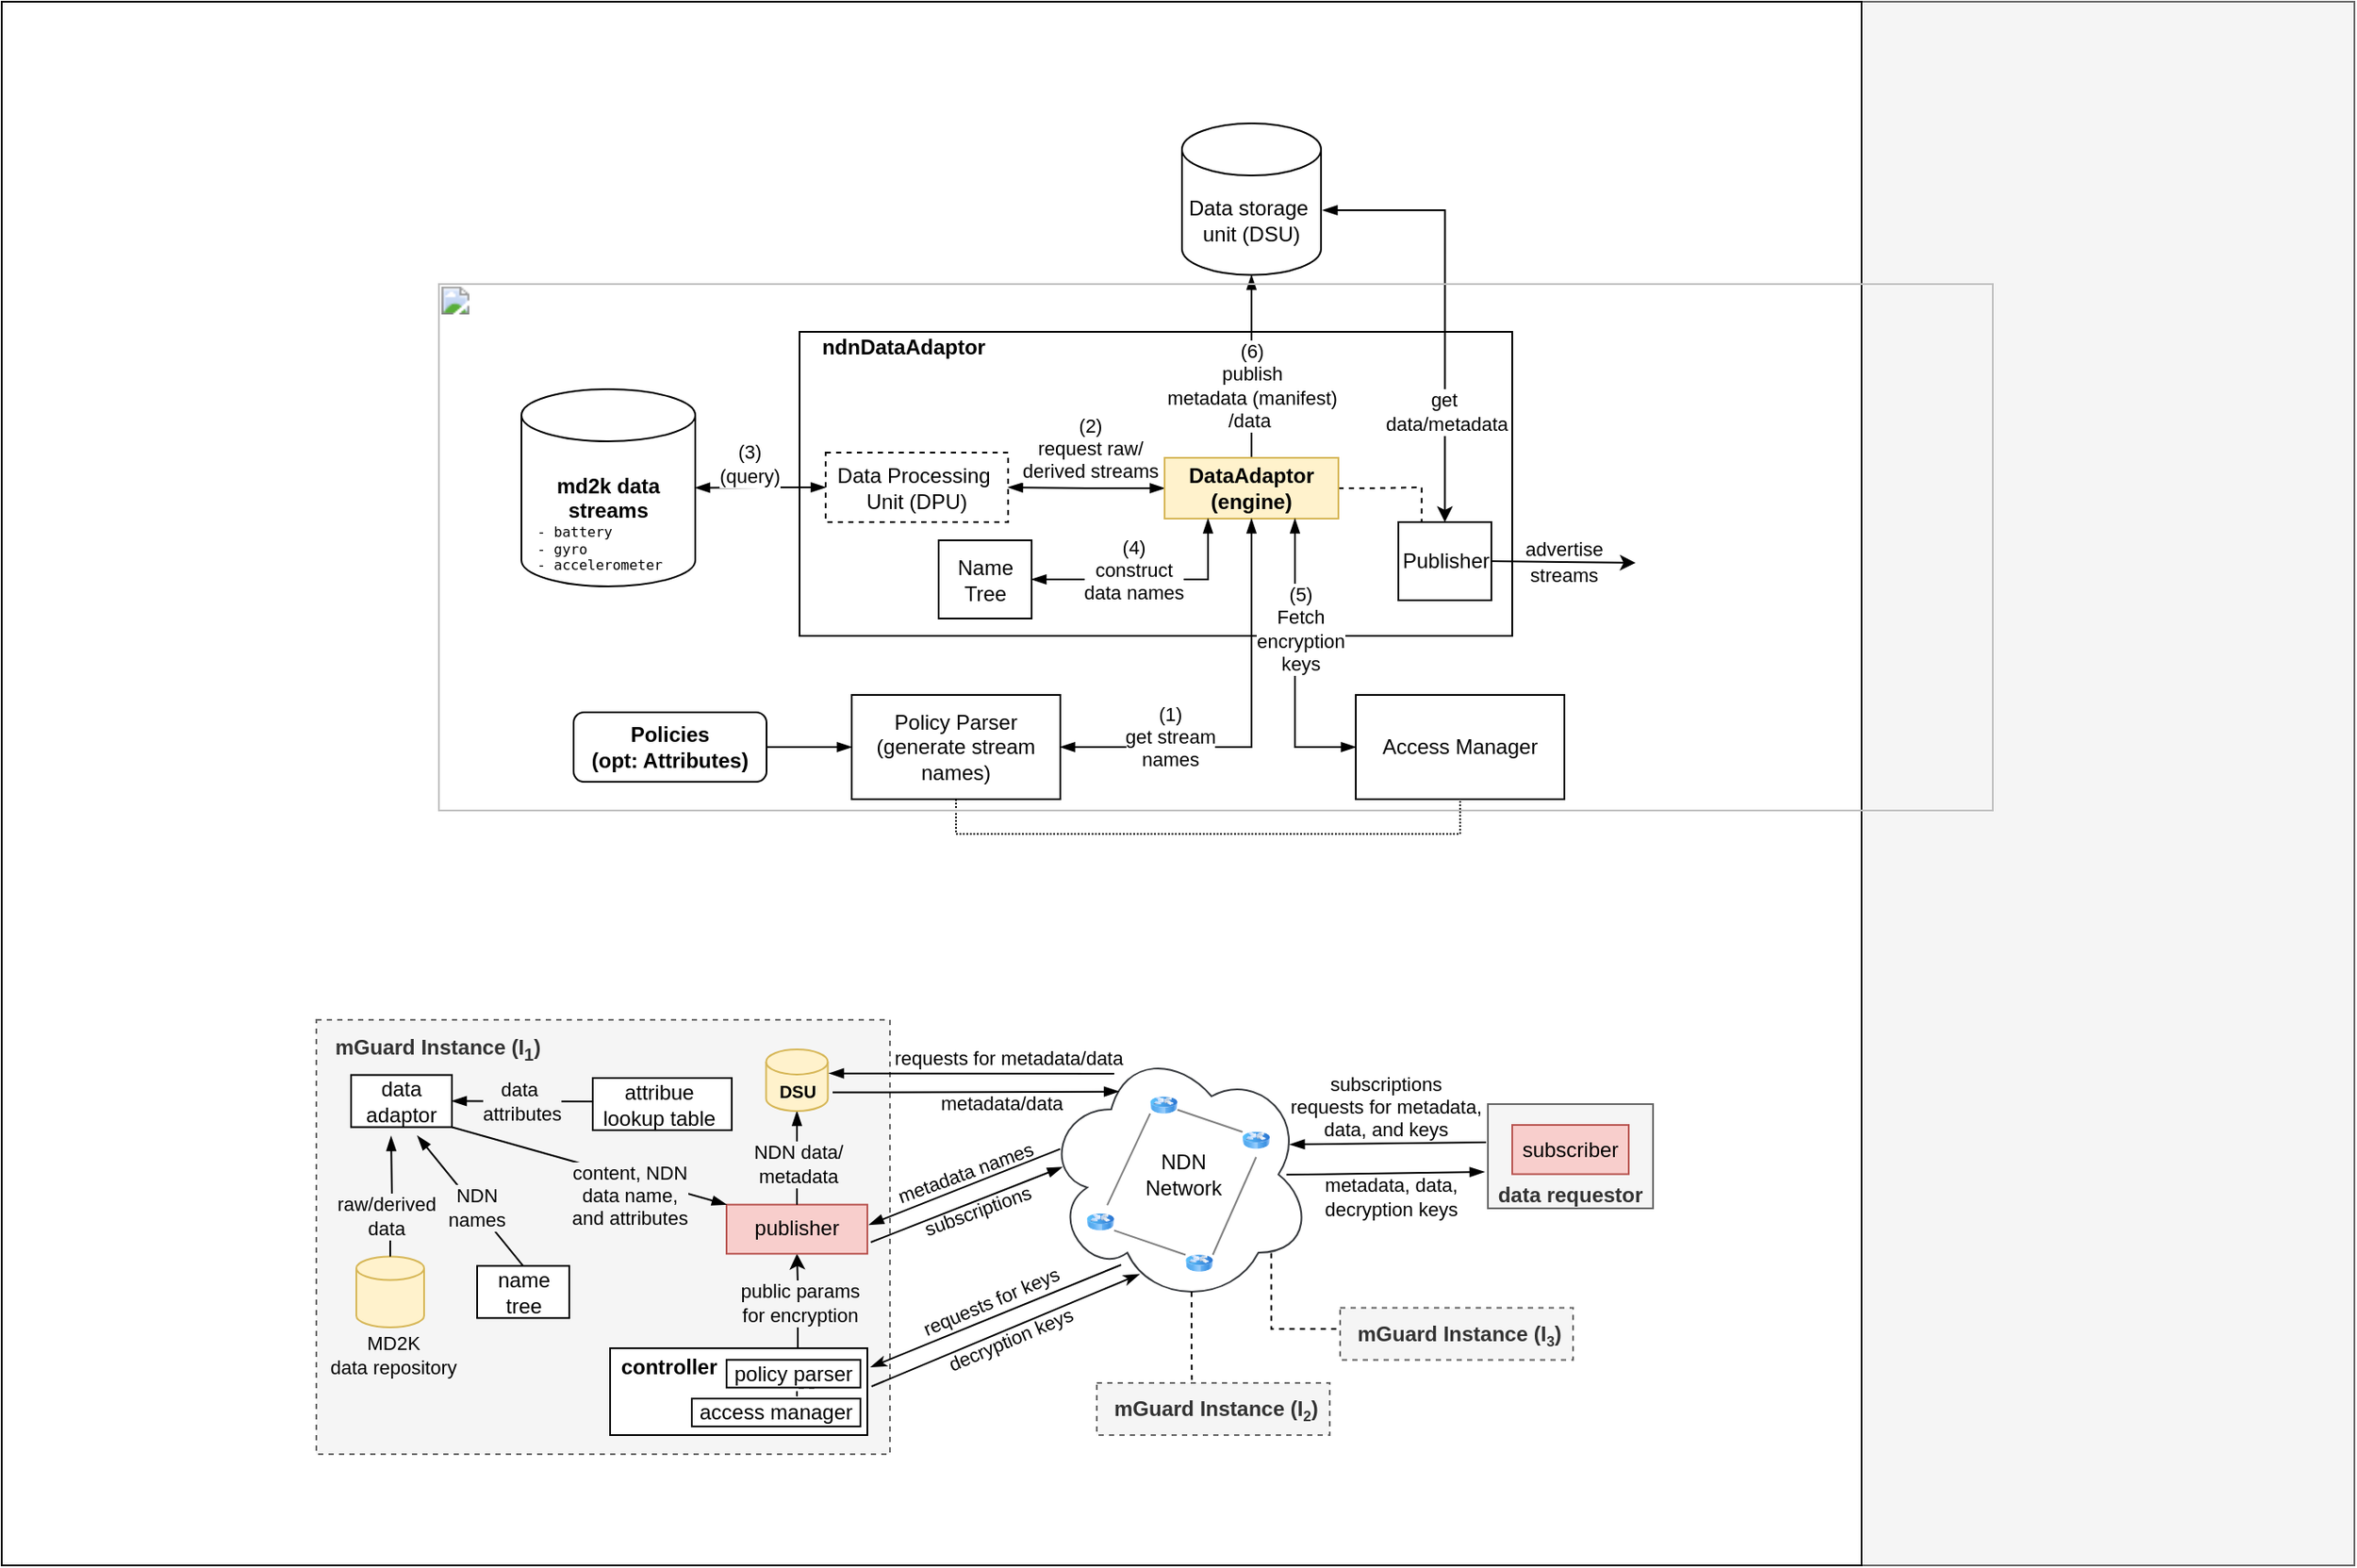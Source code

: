 <mxfile version="17.4.4" type="gitlab" pages="4">
  <diagram id="83rm9NZmXlsieEd2IdBL" name="System Desing">
    <mxGraphModel dx="-51" dy="1388" grid="1" gridSize="10" guides="1" tooltips="1" connect="1" arrows="1" fold="1" page="1" pageScale="1" pageWidth="850" pageHeight="1100" math="0" shadow="0">
      <root>
        <mxCell id="0" />
        <mxCell id="1" parent="0" />
        <mxCell id="nq3pK3IxwGkN9X3UR4hc-29" style="edgeStyle=orthogonalEdgeStyle;rounded=0;orthogonalLoop=1;jettySize=auto;html=1;exitX=0.5;exitY=1;exitDx=0;exitDy=0;entryX=0.5;entryY=0;entryDx=0;entryDy=0;endArrow=none;endFill=0;" parent="1" edge="1">
          <mxGeometry relative="1" as="geometry">
            <mxPoint x="345" y="1025" as="sourcePoint" />
          </mxGeometry>
        </mxCell>
        <mxCell id="nq3pK3IxwGkN9X3UR4hc-30" style="edgeStyle=orthogonalEdgeStyle;rounded=0;orthogonalLoop=1;jettySize=auto;html=1;exitX=0.5;exitY=1;exitDx=0;exitDy=0;entryX=0.5;entryY=0;entryDx=0;entryDy=0;endArrow=none;endFill=0;" parent="1" edge="1">
          <mxGeometry relative="1" as="geometry">
            <mxPoint x="475" y="1025" as="sourcePoint" />
          </mxGeometry>
        </mxCell>
        <mxCell id="nq3pK3IxwGkN9X3UR4hc-32" style="edgeStyle=orthogonalEdgeStyle;rounded=0;orthogonalLoop=1;jettySize=auto;html=1;exitX=0.5;exitY=1;exitDx=0;exitDy=0;entryX=0.5;entryY=0;entryDx=0;entryDy=0;endArrow=none;endFill=0;" parent="1" edge="1">
          <mxGeometry relative="1" as="geometry">
            <mxPoint x="725" y="1027.5" as="sourcePoint" />
          </mxGeometry>
        </mxCell>
        <mxCell id="nq3pK3IxwGkN9X3UR4hc-168" style="edgeStyle=orthogonalEdgeStyle;rounded=0;orthogonalLoop=1;jettySize=auto;html=1;exitX=0.5;exitY=1;exitDx=0;exitDy=0;entryX=0.5;entryY=0;entryDx=0;entryDy=0;endArrow=none;endFill=0;" parent="1" edge="1">
          <mxGeometry relative="1" as="geometry">
            <mxPoint x="345" y="1025" as="sourcePoint" />
          </mxGeometry>
        </mxCell>
        <mxCell id="nq3pK3IxwGkN9X3UR4hc-169" style="edgeStyle=orthogonalEdgeStyle;rounded=0;orthogonalLoop=1;jettySize=auto;html=1;exitX=0.5;exitY=1;exitDx=0;exitDy=0;entryX=0.5;entryY=0;entryDx=0;entryDy=0;endArrow=none;endFill=0;" parent="1" edge="1">
          <mxGeometry relative="1" as="geometry">
            <mxPoint x="475" y="1025" as="sourcePoint" />
          </mxGeometry>
        </mxCell>
        <mxCell id="nq3pK3IxwGkN9X3UR4hc-171" style="edgeStyle=orthogonalEdgeStyle;rounded=0;orthogonalLoop=1;jettySize=auto;html=1;exitX=0.5;exitY=1;exitDx=0;exitDy=0;entryX=0.5;entryY=0;entryDx=0;entryDy=0;endArrow=none;endFill=0;" parent="1" edge="1">
          <mxGeometry relative="1" as="geometry">
            <mxPoint x="725" y="1027.5" as="sourcePoint" />
          </mxGeometry>
        </mxCell>
        <mxCell id="6" value="" style="group;fillColor=#F5F5F5;fontColor=#333333;strokeColor=#666666;rounded=0;" parent="1" vertex="1" connectable="0">
          <mxGeometry x="910" y="-1017" width="1353.5" height="900" as="geometry" />
        </mxCell>
        <mxCell id="nq3pK3IxwGkN9X3UR4hc-1" value="" style="rounded=0;whiteSpace=wrap;html=1;" parent="6" vertex="1">
          <mxGeometry width="1070" height="820" as="geometry" />
        </mxCell>
        <mxCell id="nq3pK3IxwGkN9X3UR4hc-38" value="&lt;b&gt;RAW &lt;br&gt;STREAMS&lt;br&gt;&lt;br&gt;&lt;/b&gt;" style="shape=cylinder3;whiteSpace=wrap;html=1;boundedLbl=1;backgroundOutline=1;size=15;fillColor=#dae8fc;strokeColor=#6c8ebf;" parent="6" vertex="1">
          <mxGeometry x="299" y="223" width="100" height="113.5" as="geometry" />
        </mxCell>
        <mxCell id="nq3pK3IxwGkN9X3UR4hc-39" value="Data storage&amp;nbsp;&lt;br&gt;unit (DSU)" style="shape=cylinder3;whiteSpace=wrap;html=1;boundedLbl=1;backgroundOutline=1;size=15;fillColor=#dae8fc;strokeColor=#6c8ebf;" parent="6" vertex="1">
          <mxGeometry x="679" y="70" width="80" height="87.27" as="geometry" />
        </mxCell>
        <mxCell id="nq3pK3IxwGkN9X3UR4hc-41" value="Policy Parser&lt;br&gt;(generate topics)" style="rounded=0;whiteSpace=wrap;html=1;fillColor=#f5f5f5;strokeColor=#666666;fontColor=#333333;" parent="6" vertex="1">
          <mxGeometry x="489" y="399" width="120" height="60" as="geometry" />
        </mxCell>
        <mxCell id="nq3pK3IxwGkN9X3UR4hc-42" value="" style="endArrow=blockThin;html=1;entryX=0;entryY=0.5;entryDx=0;entryDy=0;exitX=1;exitY=0.5;exitDx=0;exitDy=0;endFill=1;" parent="6" source="nq3pK3IxwGkN9X3UR4hc-43" target="nq3pK3IxwGkN9X3UR4hc-41" edge="1">
          <mxGeometry width="50" height="50" relative="1" as="geometry">
            <mxPoint x="499" y="509" as="sourcePoint" />
            <mxPoint x="549" y="459" as="targetPoint" />
          </mxGeometry>
        </mxCell>
        <mxCell id="nq3pK3IxwGkN9X3UR4hc-43" value="&lt;b&gt;Policies&lt;br&gt;opt: Attributes&lt;/b&gt;" style="rounded=1;whiteSpace=wrap;html=1;" parent="6" vertex="1">
          <mxGeometry x="329" y="409" width="111" height="40" as="geometry" />
        </mxCell>
        <mxCell id="nq3pK3IxwGkN9X3UR4hc-44" value="&lt;b&gt;ndnDataAdaptor&amp;nbsp; &amp;nbsp; &amp;nbsp; &amp;nbsp; &amp;nbsp; &amp;nbsp; &amp;nbsp; &amp;nbsp; &amp;nbsp; &amp;nbsp; &amp;nbsp; &amp;nbsp; &amp;nbsp; &amp;nbsp; &amp;nbsp; &amp;nbsp; &amp;nbsp; &amp;nbsp; &amp;nbsp; &amp;nbsp; &amp;nbsp; &amp;nbsp; &amp;nbsp; &amp;nbsp; &amp;nbsp; &amp;nbsp; &amp;nbsp; &amp;nbsp; &amp;nbsp; &amp;nbsp; &amp;nbsp; &amp;nbsp; &amp;nbsp; &amp;nbsp; &amp;nbsp; &amp;nbsp; &amp;nbsp; &amp;nbsp; &amp;nbsp; &amp;nbsp; &amp;nbsp; &amp;nbsp; &amp;nbsp; &amp;nbsp;&lt;br&gt;&lt;/b&gt;&lt;b&gt;&lt;br&gt;&lt;br&gt;&lt;br&gt;&lt;br&gt;&lt;br&gt;&lt;br&gt;&lt;br&gt;&lt;br&gt;&lt;br&gt;&lt;br&gt;&lt;br&gt;&lt;/b&gt;" style="rounded=0;whiteSpace=wrap;html=1;" parent="6" vertex="1">
          <mxGeometry x="459" y="190" width="410" height="175" as="geometry" />
        </mxCell>
        <mxCell id="nq3pK3IxwGkN9X3UR4hc-45" style="edgeStyle=orthogonalEdgeStyle;rounded=0;orthogonalLoop=1;jettySize=auto;html=1;exitX=0;exitY=0.5;exitDx=0;exitDy=0;startArrow=blockThin;startFill=1;endArrow=blockThin;endFill=1;" parent="6" source="nq3pK3IxwGkN9X3UR4hc-47" target="nq3pK3IxwGkN9X3UR4hc-38" edge="1">
          <mxGeometry relative="1" as="geometry" />
        </mxCell>
        <mxCell id="nq3pK3IxwGkN9X3UR4hc-46" value="(3)&lt;br&gt;(query)" style="edgeLabel;html=1;align=center;verticalAlign=middle;resizable=0;points=[];" parent="nq3pK3IxwGkN9X3UR4hc-45" vertex="1" connectable="0">
          <mxGeometry x="0.387" relative="1" as="geometry">
            <mxPoint x="7.5" y="-14.5" as="offset" />
          </mxGeometry>
        </mxCell>
        <mxCell id="nq3pK3IxwGkN9X3UR4hc-47" value="Data Processing&amp;nbsp;&lt;br&gt;Unit (DPU)" style="rounded=0;whiteSpace=wrap;html=1;dashed=1;fillColor=#f5f5f5;strokeColor=#666666;fontColor=#333333;" parent="6" vertex="1">
          <mxGeometry x="474" y="259.5" width="105" height="40" as="geometry" />
        </mxCell>
        <mxCell id="nq3pK3IxwGkN9X3UR4hc-50" style="edgeStyle=orthogonalEdgeStyle;rounded=0;orthogonalLoop=1;jettySize=auto;html=1;exitX=0;exitY=0.5;exitDx=0;exitDy=0;entryX=1;entryY=0.5;entryDx=0;entryDy=0;startArrow=blockThin;startFill=1;endArrow=blockThin;endFill=1;" parent="6" source="nq3pK3IxwGkN9X3UR4hc-59" target="nq3pK3IxwGkN9X3UR4hc-47" edge="1">
          <mxGeometry relative="1" as="geometry" />
        </mxCell>
        <mxCell id="nq3pK3IxwGkN9X3UR4hc-51" style="edgeStyle=orthogonalEdgeStyle;rounded=0;orthogonalLoop=1;jettySize=auto;html=1;exitX=0.5;exitY=0;exitDx=0;exitDy=0;entryX=0.5;entryY=1;entryDx=0;entryDy=0;entryPerimeter=0;startArrow=none;startFill=0;endArrow=blockThin;endFill=1;" parent="6" source="nq3pK3IxwGkN9X3UR4hc-59" target="nq3pK3IxwGkN9X3UR4hc-39" edge="1">
          <mxGeometry relative="1" as="geometry" />
        </mxCell>
        <mxCell id="nq3pK3IxwGkN9X3UR4hc-52" value="store encrypted&lt;br&gt;content&lt;br&gt;(6)" style="edgeLabel;html=1;align=center;verticalAlign=middle;resizable=0;points=[];" parent="nq3pK3IxwGkN9X3UR4hc-51" vertex="1" connectable="0">
          <mxGeometry x="-0.12" relative="1" as="geometry">
            <mxPoint y="-20" as="offset" />
          </mxGeometry>
        </mxCell>
        <mxCell id="nq3pK3IxwGkN9X3UR4hc-59" value="&lt;b&gt;DataAdaptor&lt;br&gt;(engine)&lt;br&gt;&lt;/b&gt;" style="text;html=1;align=center;verticalAlign=middle;whiteSpace=wrap;rounded=0;strokeColor=#d6b656;fillColor=#fff2cc;" parent="6" vertex="1">
          <mxGeometry x="669" y="262.5" width="100" height="35" as="geometry" />
        </mxCell>
        <mxCell id="nq3pK3IxwGkN9X3UR4hc-60" style="edgeStyle=orthogonalEdgeStyle;rounded=0;orthogonalLoop=1;jettySize=auto;html=1;exitX=1;exitY=0.5;exitDx=0;exitDy=0;startArrow=blockThin;startFill=1;endArrow=blockThin;endFill=1;" parent="6" source="nq3pK3IxwGkN9X3UR4hc-41" target="nq3pK3IxwGkN9X3UR4hc-59" edge="1">
          <mxGeometry relative="1" as="geometry">
            <mxPoint x="659" y="320.5" as="sourcePoint" />
            <mxPoint x="719" y="300" as="targetPoint" />
          </mxGeometry>
        </mxCell>
        <mxCell id="nq3pK3IxwGkN9X3UR4hc-61" value="(1) &lt;br&gt;get topic&lt;br&gt;name" style="edgeLabel;html=1;align=center;verticalAlign=middle;resizable=0;points=[];" parent="nq3pK3IxwGkN9X3UR4hc-60" vertex="1" connectable="0">
          <mxGeometry x="-0.481" relative="1" as="geometry">
            <mxPoint y="-6" as="offset" />
          </mxGeometry>
        </mxCell>
        <mxCell id="nq3pK3IxwGkN9X3UR4hc-62" value="(2)&lt;br&gt;request &lt;br&gt;stream/s" style="edgeLabel;html=1;align=center;verticalAlign=middle;resizable=0;points=[];" parent="6" vertex="1" connectable="0">
          <mxGeometry x="626.997" y="261.997" as="geometry">
            <mxPoint x="1" y="-2" as="offset" />
          </mxGeometry>
        </mxCell>
        <mxCell id="nq3pK3IxwGkN9X3UR4hc-63" value="Name Tree" style="rounded=0;whiteSpace=wrap;html=1;fillColor=#dae8fc;strokeColor=#6c8ebf;" parent="6" vertex="1">
          <mxGeometry x="539" y="310" width="53.5" height="45" as="geometry" />
        </mxCell>
        <mxCell id="nq3pK3IxwGkN9X3UR4hc-53" style="edgeStyle=orthogonalEdgeStyle;rounded=0;orthogonalLoop=1;jettySize=auto;html=1;exitX=0.25;exitY=1;exitDx=0;exitDy=0;entryX=1;entryY=0.5;entryDx=0;entryDy=0;startArrow=blockThin;startFill=1;endArrow=blockThin;endFill=1;" parent="6" source="nq3pK3IxwGkN9X3UR4hc-59" target="nq3pK3IxwGkN9X3UR4hc-63" edge="1">
          <mxGeometry relative="1" as="geometry" />
        </mxCell>
        <mxCell id="nq3pK3IxwGkN9X3UR4hc-54" value="(4)&lt;br&gt;construct &lt;br&gt;data names" style="edgeLabel;html=1;align=center;verticalAlign=middle;resizable=0;points=[];" parent="nq3pK3IxwGkN9X3UR4hc-53" vertex="1" connectable="0">
          <mxGeometry x="-0.325" y="2" relative="1" as="geometry">
            <mxPoint x="-32" y="-8" as="offset" />
          </mxGeometry>
        </mxCell>
        <mxCell id="nq3pK3IxwGkN9X3UR4hc-64" value="Access Manager" style="rounded=0;whiteSpace=wrap;html=1;strokeColor=#666666;fillColor=#f5f5f5;fontColor=#333333;" parent="6" vertex="1">
          <mxGeometry x="779" y="399" width="120" height="60" as="geometry" />
        </mxCell>
        <mxCell id="nq3pK3IxwGkN9X3UR4hc-40" style="edgeStyle=orthogonalEdgeStyle;rounded=0;orthogonalLoop=1;jettySize=auto;html=1;exitX=0.5;exitY=1;exitDx=0;exitDy=0;entryX=0.5;entryY=1;entryDx=0;entryDy=0;dashed=1;dashPattern=1 1;startArrow=none;startFill=0;endArrow=none;endFill=0;" parent="6" source="nq3pK3IxwGkN9X3UR4hc-41" target="nq3pK3IxwGkN9X3UR4hc-64" edge="1">
          <mxGeometry relative="1" as="geometry" />
        </mxCell>
        <mxCell id="nq3pK3IxwGkN9X3UR4hc-55" style="edgeStyle=orthogonalEdgeStyle;rounded=0;orthogonalLoop=1;jettySize=auto;html=1;exitX=0.75;exitY=1;exitDx=0;exitDy=0;entryX=0;entryY=0.5;entryDx=0;entryDy=0;startArrow=blockThin;startFill=1;endArrow=blockThin;endFill=1;" parent="6" source="nq3pK3IxwGkN9X3UR4hc-59" target="nq3pK3IxwGkN9X3UR4hc-64" edge="1">
          <mxGeometry relative="1" as="geometry">
            <mxPoint x="744" y="286.5" as="sourcePoint" />
          </mxGeometry>
        </mxCell>
        <mxCell id="nq3pK3IxwGkN9X3UR4hc-56" value="(5)&lt;br&gt;Fetch&lt;br&gt;encryption&lt;br&gt;keys" style="edgeLabel;html=1;align=center;verticalAlign=middle;resizable=0;points=[];" parent="nq3pK3IxwGkN9X3UR4hc-55" vertex="1" connectable="0">
          <mxGeometry x="-0.242" relative="1" as="geometry">
            <mxPoint x="3" as="offset" />
          </mxGeometry>
        </mxCell>
        <mxCell id="nq3pK3IxwGkN9X3UR4hc-65" value="&lt;p style=&quot;line-height: 40%&quot;&gt;&lt;/p&gt;&lt;blockquote style=&quot;margin: 0 0 0 40px ; border: none ; padding: 0px&quot;&gt;&lt;/blockquote&gt;&lt;pre style=&quot;font-size: 8px&quot;&gt;- battery&lt;br&gt;- gyro&lt;br&gt;- accelerometer&lt;/pre&gt;&lt;blockquote style=&quot;margin: 0 0 0 40px ; border: none ; padding: 0px&quot;&gt;&lt;/blockquote&gt;&lt;p&gt;&lt;/p&gt;" style="text;html=1;strokeColor=none;fillColor=none;align=left;verticalAlign=middle;whiteSpace=wrap;rounded=0;" parent="6" vertex="1">
          <mxGeometry x="306" y="292.5" width="83" height="45" as="geometry" />
        </mxCell>
        <mxCell id="nq3pK3IxwGkN9X3UR4hc-66" value="&lt;span&gt;&lt;br&gt;&lt;br&gt;substream&lt;/span&gt;&lt;br&gt;&lt;span&gt;metadata&lt;/span&gt;&lt;br&gt;" style="shape=card;whiteSpace=wrap;html=1;fillColor=#dae8fc;strokeColor=#6c8ebf;" parent="6" vertex="1">
          <mxGeometry x="804.75" y="99" width="60" height="63.63" as="geometry" />
        </mxCell>
        <mxCell id="nq3pK3IxwGkN9X3UR4hc-57" style="edgeStyle=orthogonalEdgeStyle;rounded=0;orthogonalLoop=1;jettySize=auto;html=1;exitX=0.75;exitY=0;exitDx=0;exitDy=0;entryX=0.5;entryY=1;entryDx=0;entryDy=0;entryPerimeter=0;startArrow=none;startFill=0;endArrow=none;endFill=0;" parent="6" source="nq3pK3IxwGkN9X3UR4hc-59" target="nq3pK3IxwGkN9X3UR4hc-66" edge="1">
          <mxGeometry relative="1" as="geometry">
            <mxPoint x="753" y="262.5" as="sourcePoint" />
            <Array as="points">
              <mxPoint x="744" y="230" />
              <mxPoint x="835" y="230" />
            </Array>
          </mxGeometry>
        </mxCell>
        <mxCell id="nq3pK3IxwGkN9X3UR4hc-58" value="(7)&lt;br&gt;store&amp;nbsp;&lt;br&gt;data names" style="edgeLabel;html=1;align=center;verticalAlign=middle;resizable=0;points=[];" parent="nq3pK3IxwGkN9X3UR4hc-57" vertex="1" connectable="0">
          <mxGeometry x="-0.445" y="-1" relative="1" as="geometry">
            <mxPoint x="-12.5" y="5" as="offset" />
          </mxGeometry>
        </mxCell>
        <mxCell id="nq3pK3IxwGkN9X3UR4hc-67" value="Request&lt;br&gt;Handler" style="rounded=0;whiteSpace=wrap;html=1;fillColor=#f5f5f5;strokeColor=#666666;fontColor=#333333;" parent="6" vertex="1">
          <mxGeometry x="808" y="310" width="53.5" height="45" as="geometry" />
        </mxCell>
        <mxCell id="nq3pK3IxwGkN9X3UR4hc-68" style="edgeStyle=orthogonalEdgeStyle;rounded=0;orthogonalLoop=1;jettySize=auto;html=1;exitX=1;exitY=0;exitDx=0;exitDy=57.953;exitPerimeter=0;entryX=0;entryY=0.5;entryDx=0;entryDy=0;dashed=1;startArrow=blockThin;startFill=1;endArrow=blockThin;endFill=1;dashPattern=1 1;" parent="6" source="nq3pK3IxwGkN9X3UR4hc-39" target="nq3pK3IxwGkN9X3UR4hc-67" edge="1">
          <mxGeometry relative="1" as="geometry">
            <Array as="points">
              <mxPoint x="789" y="128" />
              <mxPoint x="789" y="333" />
            </Array>
          </mxGeometry>
        </mxCell>
        <mxCell id="nq3pK3IxwGkN9X3UR4hc-69" value="get data" style="edgeLabel;html=1;align=center;verticalAlign=middle;resizable=0;points=[];" parent="nq3pK3IxwGkN9X3UR4hc-68" vertex="1" connectable="0">
          <mxGeometry x="-0.255" relative="1" as="geometry">
            <mxPoint y="14" as="offset" />
          </mxGeometry>
        </mxCell>
        <mxCell id="nq3pK3IxwGkN9X3UR4hc-70" value="&lt;b&gt;&amp;nbsp; mGuardServer&amp;nbsp; &amp;nbsp; &amp;nbsp; &amp;nbsp; &amp;nbsp; &amp;nbsp; &amp;nbsp; &amp;nbsp; &amp;nbsp; &amp;nbsp; &amp;nbsp; &amp;nbsp; &amp;nbsp; &amp;nbsp; &amp;nbsp; &amp;nbsp; &amp;nbsp; &amp;nbsp; &amp;nbsp; &amp;nbsp; &amp;nbsp; &amp;nbsp;&amp;nbsp;&lt;br&gt;&lt;br&gt;&lt;br&gt;&lt;br&gt;&lt;br&gt;&lt;br&gt;&lt;br&gt;\&lt;br&gt;&lt;br&gt;&lt;br&gt;&lt;br&gt;&lt;br&gt;&lt;br&gt;&lt;br&gt;&lt;br&gt;&lt;/b&gt;" style="rounded=0;whiteSpace=wrap;html=1;" parent="6" vertex="1">
          <mxGeometry x="249" y="600" width="250" height="210" as="geometry" />
        </mxCell>
        <mxCell id="nq3pK3IxwGkN9X3UR4hc-72" value="&lt;br&gt;&lt;br&gt;&lt;br&gt;&lt;br&gt;&lt;b&gt;&amp;nbsp;Data User&amp;nbsp; &amp;nbsp; &amp;nbsp; &amp;nbsp; &amp;nbsp; &amp;nbsp;&lt;/b&gt;" style="rounded=0;whiteSpace=wrap;html=1;" parent="6" vertex="1">
          <mxGeometry x="854" y="649.5" width="75" height="60" as="geometry" />
        </mxCell>
        <mxCell id="nq3pK3IxwGkN9X3UR4hc-48" style="edgeStyle=orthogonalEdgeStyle;rounded=0;orthogonalLoop=1;jettySize=auto;html=1;exitX=0.5;exitY=0;exitDx=0;exitDy=0;startArrow=classic;startFill=1;endArrow=blockThin;endFill=1;" parent="6" source="nq3pK3IxwGkN9X3UR4hc-67" target="nq3pK3IxwGkN9X3UR4hc-66" edge="1">
          <mxGeometry relative="1" as="geometry">
            <mxPoint x="835.5" y="244" as="targetPoint" />
          </mxGeometry>
        </mxCell>
        <mxCell id="nq3pK3IxwGkN9X3UR4hc-49" value="fetch data&lt;br&gt;&amp;nbsp;names" style="edgeLabel;html=1;align=center;verticalAlign=middle;resizable=0;points=[];" parent="nq3pK3IxwGkN9X3UR4hc-48" vertex="1" connectable="0">
          <mxGeometry x="0.223" y="1" relative="1" as="geometry">
            <mxPoint x="1" y="47" as="offset" />
          </mxGeometry>
        </mxCell>
        <mxCell id="nq3pK3IxwGkN9X3UR4hc-73" value="Access Manager" style="rounded=0;whiteSpace=wrap;html=1;strokeColor=#666666;fillColor=#f5f5f5;fontColor=#333333;" parent="6" vertex="1">
          <mxGeometry x="429" y="772.69" width="67" height="28.31" as="geometry" />
        </mxCell>
        <mxCell id="nq3pK3IxwGkN9X3UR4hc-74" value="Publisher" style="rounded=0;whiteSpace=wrap;html=1;strokeColor=#666666;fillColor=#f5f5f5;fontColor=#333333;" parent="6" vertex="1">
          <mxGeometry x="429" y="724.69" width="67" height="28.31" as="geometry" />
        </mxCell>
        <mxCell id="nq3pK3IxwGkN9X3UR4hc-77" value="" style="whiteSpace=wrap;html=1;aspect=fixed;fillColor=#fff2cc;strokeColor=#d6b656;" parent="6" vertex="1">
          <mxGeometry x="259" y="739.25" width="14.5" height="14.5" as="geometry" />
        </mxCell>
        <mxCell id="nq3pK3IxwGkN9X3UR4hc-78" value="" style="whiteSpace=wrap;html=1;aspect=fixed;fillColor=#f5f5f5;strokeColor=#666666;fontColor=#333333;" parent="6" vertex="1">
          <mxGeometry x="259" y="769.75" width="17" height="17" as="geometry" />
        </mxCell>
        <mxCell id="nq3pK3IxwGkN9X3UR4hc-79" value="" style="endArrow=none;html=1;exitX=0.101;exitY=0.319;exitDx=0;exitDy=0;exitPerimeter=0;endFill=0;startArrow=classicThin;startFill=1;entryX=0.659;entryY=0.001;entryDx=0;entryDy=0;entryPerimeter=0;" parent="6" source="nq3pK3IxwGkN9X3UR4hc-87" target="nq3pK3IxwGkN9X3UR4hc-74" edge="1">
          <mxGeometry x="0.059" y="-23" width="50" height="50" relative="1" as="geometry">
            <mxPoint x="579" y="780" as="sourcePoint" />
            <mxPoint x="629" y="730" as="targetPoint" />
            <mxPoint as="offset" />
          </mxGeometry>
        </mxCell>
        <mxCell id="nq3pK3IxwGkN9X3UR4hc-80" value="" style="endArrow=classicThin;html=1;entryX=0.253;entryY=0.819;entryDx=0;entryDy=0;entryPerimeter=0;exitX=1;exitY=0.5;exitDx=0;exitDy=0;startArrow=classicThin;startFill=1;endFill=1;" parent="6" source="nq3pK3IxwGkN9X3UR4hc-73" target="nq3pK3IxwGkN9X3UR4hc-87" edge="1">
          <mxGeometry width="50" height="50" relative="1" as="geometry">
            <mxPoint x="599" y="810" as="sourcePoint" />
            <mxPoint x="649" y="760" as="targetPoint" />
          </mxGeometry>
        </mxCell>
        <mxCell id="nq3pK3IxwGkN9X3UR4hc-81" value="request for keys" style="edgeLabel;html=1;align=center;verticalAlign=middle;resizable=0;points=[];rotation=-20;" parent="nq3pK3IxwGkN9X3UR4hc-80" vertex="1" connectable="0">
          <mxGeometry x="-0.295" y="2" relative="1" as="geometry">
            <mxPoint x="14" y="-13" as="offset" />
          </mxGeometry>
        </mxCell>
        <mxCell id="nq3pK3IxwGkN9X3UR4hc-82" value="state of topics&lt;br&gt;metadata/data, keys" style="edgeLabel;html=1;align=center;verticalAlign=middle;resizable=0;points=[];" parent="6" vertex="1" connectable="0">
          <mxGeometry x="798.999" y="709.501" as="geometry" />
        </mxCell>
        <mxCell id="nq3pK3IxwGkN9X3UR4hc-83" value="" style="shape=card;whiteSpace=wrap;html=1;fillColor=#cce5ff;strokeColor=#36393d;size=20;" parent="6" vertex="1">
          <mxGeometry x="252.58" y="624.5" width="20" height="30" as="geometry" />
        </mxCell>
        <mxCell id="nq3pK3IxwGkN9X3UR4hc-84" value="" style="endArrow=none;html=1;exitX=0.5;exitY=0;exitDx=0;exitDy=0;" parent="6" source="nq3pK3IxwGkN9X3UR4hc-74" target="nq3pK3IxwGkN9X3UR4hc-127" edge="1">
          <mxGeometry width="50" height="50" relative="1" as="geometry">
            <mxPoint x="463" y="720" as="sourcePoint" />
            <mxPoint x="460.5" y="674.5" as="targetPoint" />
          </mxGeometry>
        </mxCell>
        <mxCell id="nq3pK3IxwGkN9X3UR4hc-85" value="get&amp;nbsp;data" style="edgeLabel;html=1;align=center;verticalAlign=middle;resizable=0;points=[];" parent="nq3pK3IxwGkN9X3UR4hc-84" vertex="1" connectable="0">
          <mxGeometry x="0.1" y="-2" relative="1" as="geometry">
            <mxPoint x="-2" as="offset" />
          </mxGeometry>
        </mxCell>
        <mxCell id="nq3pK3IxwGkN9X3UR4hc-86" value="" style="group" parent="6" vertex="1" connectable="0">
          <mxGeometry x="612" y="620" width="147" height="130" as="geometry" />
        </mxCell>
        <mxCell id="nq3pK3IxwGkN9X3UR4hc-87" value="" style="ellipse;shape=cloud;whiteSpace=wrap;html=1;fillColor=#f9f7ed;strokeColor=#36393d;" parent="nq3pK3IxwGkN9X3UR4hc-86" vertex="1">
          <mxGeometry x="-5.188" width="147" height="130" as="geometry" />
        </mxCell>
        <mxCell id="nq3pK3IxwGkN9X3UR4hc-88" value="" style="image;html=1;image=img/lib/clip_art/networking/Router_Icon_128x128.png;" parent="nq3pK3IxwGkN9X3UR4hc-86" vertex="1">
          <mxGeometry x="34.816" y="79.048" width="15.474" height="18.032" as="geometry" />
        </mxCell>
        <mxCell id="nq3pK3IxwGkN9X3UR4hc-89" value="" style="image;html=1;image=img/lib/clip_art/networking/Router_Icon_128x128.png;" parent="nq3pK3IxwGkN9X3UR4hc-86" vertex="1">
          <mxGeometry x="73.5" y="23.903" width="15.474" height="18.032" as="geometry" />
        </mxCell>
        <mxCell id="nq3pK3IxwGkN9X3UR4hc-90" value="" style="image;html=1;image=img/lib/clip_art/networking/Router_Icon_128x128.png;" parent="nq3pK3IxwGkN9X3UR4hc-86" vertex="1">
          <mxGeometry x="96.711" y="85.968" width="15.474" height="18.032" as="geometry" />
        </mxCell>
        <mxCell id="nq3pK3IxwGkN9X3UR4hc-91" value="" style="endArrow=none;html=1;entryX=0;entryY=0.75;entryDx=0;entryDy=0;exitX=0.75;exitY=0;exitDx=0;exitDy=0;opacity=50;" parent="nq3pK3IxwGkN9X3UR4hc-86" source="nq3pK3IxwGkN9X3UR4hc-88" target="nq3pK3IxwGkN9X3UR4hc-89" edge="1">
          <mxGeometry width="50" height="50" relative="1" as="geometry">
            <mxPoint x="27.079" y="184.516" as="sourcePoint" />
            <mxPoint x="65.763" y="142.581" as="targetPoint" />
          </mxGeometry>
        </mxCell>
        <mxCell id="nq3pK3IxwGkN9X3UR4hc-92" value="" style="endArrow=none;html=1;exitX=1;exitY=0.75;exitDx=0;exitDy=0;entryX=0;entryY=0.5;entryDx=0;entryDy=0;opacity=50;" parent="nq3pK3IxwGkN9X3UR4hc-86" source="nq3pK3IxwGkN9X3UR4hc-88" target="nq3pK3IxwGkN9X3UR4hc-90" edge="1">
          <mxGeometry width="50" height="50" relative="1" as="geometry">
            <mxPoint x="96.711" y="159.355" as="sourcePoint" />
            <mxPoint x="135.395" y="117.419" as="targetPoint" />
          </mxGeometry>
        </mxCell>
        <mxCell id="nq3pK3IxwGkN9X3UR4hc-93" value="" style="endArrow=none;html=1;exitX=0.5;exitY=0;exitDx=0;exitDy=0;opacity=50;" parent="nq3pK3IxwGkN9X3UR4hc-86" source="nq3pK3IxwGkN9X3UR4hc-90" target="nq3pK3IxwGkN9X3UR4hc-89" edge="1">
          <mxGeometry width="50" height="50" relative="1" as="geometry">
            <mxPoint x="61.895" y="87.645" as="sourcePoint" />
            <mxPoint x="88.974" y="53.782" as="targetPoint" />
          </mxGeometry>
        </mxCell>
        <mxCell id="nq3pK3IxwGkN9X3UR4hc-94" value="ndn&lt;br&gt;Network&lt;br&gt;&lt;br&gt;" style="text;html=1;strokeColor=none;fillColor=none;align=center;verticalAlign=middle;whiteSpace=wrap;rounded=0;" parent="nq3pK3IxwGkN9X3UR4hc-86" vertex="1">
          <mxGeometry x="58.026" y="65" width="30.947" height="16.774" as="geometry" />
        </mxCell>
        <mxCell id="nq3pK3IxwGkN9X3UR4hc-95" value="" style="endArrow=blockThin;html=1;exitX=0;exitY=0.25;exitDx=0;exitDy=0;endFill=1;" parent="6" source="nq3pK3IxwGkN9X3UR4hc-72" edge="1">
          <mxGeometry width="50" height="50" relative="1" as="geometry">
            <mxPoint x="809" y="650" as="sourcePoint" />
            <mxPoint x="744" y="663" as="targetPoint" />
          </mxGeometry>
        </mxCell>
        <mxCell id="nq3pK3IxwGkN9X3UR4hc-96" value="subscribe topics&lt;br&gt;request metadata/data&lt;br&gt;request keys" style="edgeLabel;html=1;align=center;verticalAlign=middle;resizable=0;points=[];" parent="nq3pK3IxwGkN9X3UR4hc-95" vertex="1" connectable="0">
          <mxGeometry x="0.121" y="2" relative="1" as="geometry">
            <mxPoint x="6" y="-26" as="offset" />
          </mxGeometry>
        </mxCell>
        <mxCell id="nq3pK3IxwGkN9X3UR4hc-124" value="" style="endArrow=none;html=1;entryX=0;entryY=0.5;entryDx=0;entryDy=0;exitX=1;exitY=1;exitDx=0;exitDy=0;exitPerimeter=0;" parent="6" source="nq3pK3IxwGkN9X3UR4hc-83" target="nq3pK3IxwGkN9X3UR4hc-74" edge="1">
          <mxGeometry width="50" height="50" relative="1" as="geometry">
            <mxPoint x="281" y="652" as="sourcePoint" />
            <mxPoint x="411" y="734" as="targetPoint" />
          </mxGeometry>
        </mxCell>
        <mxCell id="nq3pK3IxwGkN9X3UR4hc-125" value="MD2K&amp;nbsp;&lt;br&gt;data &lt;br&gt;streams" style="edgeLabel;html=1;align=left;verticalAlign=middle;resizable=0;points=[];" parent="nq3pK3IxwGkN9X3UR4hc-124" vertex="1" connectable="0">
          <mxGeometry x="-0.627" y="1" relative="1" as="geometry">
            <mxPoint x="-52" y="6" as="offset" />
          </mxGeometry>
        </mxCell>
        <mxCell id="nq3pK3IxwGkN9X3UR4hc-126" value="get&lt;br&gt;metadata" style="edgeLabel;html=1;align=center;verticalAlign=middle;resizable=0;points=[];" parent="nq3pK3IxwGkN9X3UR4hc-124" vertex="1" connectable="0">
          <mxGeometry x="-0.263" y="1" relative="1" as="geometry">
            <mxPoint x="25" y="17" as="offset" />
          </mxGeometry>
        </mxCell>
        <mxCell id="nq3pK3IxwGkN9X3UR4hc-127" value="&lt;font style=&quot;font-size: 10px&quot;&gt;DSU&lt;/font&gt;" style="shape=cylinder3;whiteSpace=wrap;html=1;boundedLbl=1;backgroundOutline=1;size=7.222;fillColor=#CCE5FF;" parent="6" vertex="1">
          <mxGeometry x="447" y="622.81" width="30" height="30" as="geometry" />
        </mxCell>
        <mxCell id="nq3pK3IxwGkN9X3UR4hc-128" style="edgeStyle=orthogonalEdgeStyle;rounded=0;orthogonalLoop=1;jettySize=auto;html=1;exitX=1;exitY=0.5;exitDx=0;exitDy=0;entryX=0;entryY=0.5;entryDx=0;entryDy=0;entryPerimeter=0;endArrow=none;endFill=0;" parent="6" source="nq3pK3IxwGkN9X3UR4hc-129" target="nq3pK3IxwGkN9X3UR4hc-127" edge="1">
          <mxGeometry relative="1" as="geometry" />
        </mxCell>
        <mxCell id="nq3pK3IxwGkN9X3UR4hc-129" value="Data&lt;br&gt;Adaptor" style="rounded=0;whiteSpace=wrap;html=1;strokeColor=#666666;fillColor=#f5f5f5;fontColor=#333333;" parent="6" vertex="1">
          <mxGeometry x="338" y="624.5" width="57" height="28.31" as="geometry" />
        </mxCell>
        <mxCell id="nq3pK3IxwGkN9X3UR4hc-130" value="&lt;p style=&quot;font-size: 9px&quot;&gt;&lt;font style=&quot;font-size: 9px ; line-height: 100%&quot;&gt;publish&lt;br&gt;&lt;/font&gt;&lt;font style=&quot;font-size: 9px ; line-height: 100%&quot;&gt;metadata&lt;br&gt;&lt;/font&gt;&lt;span&gt;and data&lt;/span&gt;&lt;/p&gt;" style="text;html=1;strokeColor=none;fillColor=none;align=center;verticalAlign=middle;whiteSpace=wrap;rounded=0;labelBackgroundColor=#ffffff;" parent="6" vertex="1">
          <mxGeometry x="401" y="627.5" width="40" height="20" as="geometry" />
        </mxCell>
        <mxCell id="nq3pK3IxwGkN9X3UR4hc-131" value="" style="edgeStyle=orthogonalEdgeStyle;rounded=0;orthogonalLoop=1;jettySize=auto;html=1;exitX=1;exitY=0.5;exitDx=0;exitDy=0;exitPerimeter=0;endArrow=none;endFill=0;" parent="6" source="nq3pK3IxwGkN9X3UR4hc-83" target="nq3pK3IxwGkN9X3UR4hc-129" edge="1">
          <mxGeometry relative="1" as="geometry">
            <mxPoint x="284.58" y="639.5" as="sourcePoint" />
            <mxPoint x="272.58" y="724.5" as="targetPoint" />
          </mxGeometry>
        </mxCell>
        <mxCell id="nq3pK3IxwGkN9X3UR4hc-132" value="&lt;p style=&quot;font-size: 9px&quot;&gt;&lt;font style=&quot;font-size: 9px ; line-height: 100%&quot;&gt;request&lt;br&gt;&lt;/font&gt;&lt;font style=&quot;font-size: 9px ; line-height: 100%&quot;&gt;raw/derived&lt;br&gt;&lt;/font&gt;&lt;span&gt;data&lt;/span&gt;&lt;/p&gt;" style="text;html=1;strokeColor=none;fillColor=none;align=center;verticalAlign=middle;whiteSpace=wrap;rounded=0;labelBackgroundColor=#ffffff;" parent="6" vertex="1">
          <mxGeometry x="289" y="629.5" width="40" height="20" as="geometry" />
        </mxCell>
        <mxCell id="nq3pK3IxwGkN9X3UR4hc-133" value="Subscriber" style="rounded=0;whiteSpace=wrap;html=1;strokeColor=#666666;fillColor=#f5f5f5;fontColor=#333333;" parent="6" vertex="1">
          <mxGeometry x="857" y="654.5" width="67" height="28.31" as="geometry" />
        </mxCell>
        <mxCell id="nq3pK3IxwGkN9X3UR4hc-134" value="metadata/data" style="edgeLabel;html=1;align=center;verticalAlign=middle;resizable=0;points=[];rotation=0;" parent="6" vertex="1" connectable="0">
          <mxGeometry x="563.751" y="645.498" as="geometry" />
        </mxCell>
        <mxCell id="nq3pK3IxwGkN9X3UR4hc-135" value="keys" style="edgeLabel;html=1;align=center;verticalAlign=middle;resizable=0;points=[];rotation=-20;" parent="6" vertex="1" connectable="0">
          <mxGeometry x="566.002" y="765.996" as="geometry" />
        </mxCell>
        <mxCell id="nq3pK3IxwGkN9X3UR4hc-136" value="advertise topics" style="edgeLabel;html=1;align=center;verticalAlign=middle;resizable=0;points=[];rotation=-20;" parent="6" vertex="1" connectable="0">
          <mxGeometry x="541.002" y="684.996" as="geometry" />
        </mxCell>
        <mxCell id="nq3pK3IxwGkN9X3UR4hc-71" style="edgeStyle=orthogonalEdgeStyle;rounded=0;orthogonalLoop=1;jettySize=auto;html=1;exitX=0;exitY=0.75;exitDx=0;exitDy=0;entryX=0.929;entryY=0.57;entryDx=0;entryDy=0;entryPerimeter=0;startArrow=blockThin;startFill=1;endArrow=none;endFill=0;" parent="6" source="nq3pK3IxwGkN9X3UR4hc-72" target="nq3pK3IxwGkN9X3UR4hc-87" edge="1">
          <mxGeometry relative="1" as="geometry" />
        </mxCell>
        <mxCell id="nq3pK3IxwGkN9X3UR4hc-137" value="" style="endArrow=classicThin;html=1;exitX=0.116;exitY=0.567;exitDx=0;exitDy=0;exitPerimeter=0;endFill=1;startArrow=classicThin;startFill=1;entryX=1;entryY=0.75;entryDx=0;entryDy=0;" parent="6" source="nq3pK3IxwGkN9X3UR4hc-87" target="nq3pK3IxwGkN9X3UR4hc-74" edge="1">
          <mxGeometry x="0.059" y="-23" width="50" height="50" relative="1" as="geometry">
            <mxPoint x="633.17" y="674.66" as="sourcePoint" />
            <mxPoint x="483.153" y="734.718" as="targetPoint" />
            <mxPoint as="offset" />
          </mxGeometry>
        </mxCell>
        <mxCell id="nq3pK3IxwGkN9X3UR4hc-138" value="subscribe topics" style="edgeLabel;html=1;align=center;verticalAlign=middle;resizable=0;points=[];rotation=-20;" parent="6" vertex="1" connectable="0">
          <mxGeometry x="557.002" y="711.496" as="geometry" />
        </mxCell>
        <mxCell id="nq3pK3IxwGkN9X3UR4hc-139" value="state of topics" style="edgeLabel;html=1;align=center;verticalAlign=middle;resizable=0;points=[];rotation=-20;" parent="6" vertex="1" connectable="0">
          <mxGeometry x="567.002" y="725.496" as="geometry" />
        </mxCell>
        <mxCell id="nq3pK3IxwGkN9X3UR4hc-140" value="" style="rounded=0;whiteSpace=wrap;html=1;sketch=0;" parent="6" vertex="1">
          <mxGeometry width="1070" height="900" as="geometry" />
        </mxCell>
        <mxCell id="nq3pK3IxwGkN9X3UR4hc-177" value="&lt;b&gt;md2k data&lt;br&gt;streams&lt;br&gt;&lt;br&gt;&lt;/b&gt;" style="shape=cylinder3;whiteSpace=wrap;html=1;boundedLbl=1;backgroundOutline=1;size=15;" parent="6" vertex="1">
          <mxGeometry x="299" y="223" width="100" height="113.5" as="geometry" />
        </mxCell>
        <mxCell id="nq3pK3IxwGkN9X3UR4hc-178" value="Data storage&amp;nbsp;&lt;br&gt;unit (DSU)" style="shape=cylinder3;whiteSpace=wrap;html=1;boundedLbl=1;backgroundOutline=1;size=15;" parent="6" vertex="1">
          <mxGeometry x="679" y="70" width="80" height="87.27" as="geometry" />
        </mxCell>
        <mxCell id="nq3pK3IxwGkN9X3UR4hc-180" value="Policy Parser&lt;br&gt;(generate stream names)" style="rounded=0;whiteSpace=wrap;html=1;" parent="6" vertex="1">
          <mxGeometry x="489" y="399" width="120" height="60" as="geometry" />
        </mxCell>
        <mxCell id="nq3pK3IxwGkN9X3UR4hc-181" value="" style="endArrow=blockThin;html=1;entryX=0;entryY=0.5;entryDx=0;entryDy=0;exitX=1;exitY=0.5;exitDx=0;exitDy=0;endFill=1;" parent="6" source="nq3pK3IxwGkN9X3UR4hc-182" target="nq3pK3IxwGkN9X3UR4hc-180" edge="1">
          <mxGeometry width="50" height="50" relative="1" as="geometry">
            <mxPoint x="499" y="509" as="sourcePoint" />
            <mxPoint x="549" y="459" as="targetPoint" />
          </mxGeometry>
        </mxCell>
        <mxCell id="nq3pK3IxwGkN9X3UR4hc-182" value="&lt;b&gt;Policies&lt;br&gt;(opt: Attributes)&lt;/b&gt;" style="rounded=1;whiteSpace=wrap;html=1;" parent="6" vertex="1">
          <mxGeometry x="329" y="409" width="111" height="40" as="geometry" />
        </mxCell>
        <mxCell id="nq3pK3IxwGkN9X3UR4hc-183" value="&lt;b&gt;ndnDataAdaptor&amp;nbsp; &amp;nbsp; &amp;nbsp; &amp;nbsp; &amp;nbsp; &amp;nbsp; &amp;nbsp; &amp;nbsp; &amp;nbsp; &amp;nbsp; &amp;nbsp; &amp;nbsp; &amp;nbsp; &amp;nbsp; &amp;nbsp; &amp;nbsp; &amp;nbsp; &amp;nbsp; &amp;nbsp; &amp;nbsp; &amp;nbsp; &amp;nbsp; &amp;nbsp; &amp;nbsp; &amp;nbsp; &amp;nbsp; &amp;nbsp; &amp;nbsp; &amp;nbsp; &amp;nbsp; &amp;nbsp; &amp;nbsp; &amp;nbsp; &amp;nbsp; &amp;nbsp; &amp;nbsp; &amp;nbsp; &amp;nbsp; &amp;nbsp; &amp;nbsp; &amp;nbsp; &amp;nbsp; &amp;nbsp; &amp;nbsp;&lt;br&gt;&lt;/b&gt;&lt;b&gt;&lt;br&gt;&lt;br&gt;&lt;br&gt;&lt;br&gt;&lt;br&gt;&lt;br&gt;&lt;br&gt;&lt;br&gt;&lt;br&gt;&lt;br&gt;&lt;br&gt;&lt;/b&gt;" style="rounded=0;whiteSpace=wrap;html=1;" parent="6" vertex="1">
          <mxGeometry x="459" y="190" width="410" height="175" as="geometry" />
        </mxCell>
        <mxCell id="nq3pK3IxwGkN9X3UR4hc-184" style="edgeStyle=orthogonalEdgeStyle;rounded=0;orthogonalLoop=1;jettySize=auto;html=1;exitX=0;exitY=0.5;exitDx=0;exitDy=0;startArrow=blockThin;startFill=1;endArrow=blockThin;endFill=1;" parent="6" source="nq3pK3IxwGkN9X3UR4hc-186" target="nq3pK3IxwGkN9X3UR4hc-177" edge="1">
          <mxGeometry relative="1" as="geometry" />
        </mxCell>
        <mxCell id="nq3pK3IxwGkN9X3UR4hc-185" value="(3)&lt;br&gt;(query)" style="edgeLabel;html=1;align=center;verticalAlign=middle;resizable=0;points=[];" parent="nq3pK3IxwGkN9X3UR4hc-184" vertex="1" connectable="0">
          <mxGeometry x="0.387" relative="1" as="geometry">
            <mxPoint x="7.5" y="-14.5" as="offset" />
          </mxGeometry>
        </mxCell>
        <mxCell id="nq3pK3IxwGkN9X3UR4hc-186" value="Data Processing&amp;nbsp;&lt;br&gt;Unit (DPU)" style="rounded=0;whiteSpace=wrap;html=1;dashed=1;" parent="6" vertex="1">
          <mxGeometry x="474" y="259.5" width="105" height="40" as="geometry" />
        </mxCell>
        <mxCell id="nq3pK3IxwGkN9X3UR4hc-189" style="edgeStyle=orthogonalEdgeStyle;rounded=0;orthogonalLoop=1;jettySize=auto;html=1;exitX=0;exitY=0.5;exitDx=0;exitDy=0;entryX=1;entryY=0.5;entryDx=0;entryDy=0;startArrow=blockThin;startFill=1;endArrow=blockThin;endFill=1;" parent="6" source="nq3pK3IxwGkN9X3UR4hc-198" target="nq3pK3IxwGkN9X3UR4hc-186" edge="1">
          <mxGeometry relative="1" as="geometry" />
        </mxCell>
        <mxCell id="nq3pK3IxwGkN9X3UR4hc-190" style="edgeStyle=orthogonalEdgeStyle;rounded=0;orthogonalLoop=1;jettySize=auto;html=1;exitX=0.5;exitY=0;exitDx=0;exitDy=0;entryX=0.5;entryY=1;entryDx=0;entryDy=0;entryPerimeter=0;startArrow=none;startFill=0;endArrow=blockThin;endFill=1;" parent="6" source="nq3pK3IxwGkN9X3UR4hc-198" target="nq3pK3IxwGkN9X3UR4hc-178" edge="1">
          <mxGeometry relative="1" as="geometry" />
        </mxCell>
        <mxCell id="nq3pK3IxwGkN9X3UR4hc-191" value="(6)&lt;br&gt;publish &lt;br&gt;metadata (manifest)&lt;br&gt;/data&amp;nbsp;" style="edgeLabel;html=1;align=center;verticalAlign=middle;resizable=0;points=[];" parent="nq3pK3IxwGkN9X3UR4hc-190" vertex="1" connectable="0">
          <mxGeometry x="-0.12" relative="1" as="geometry">
            <mxPoint y="5" as="offset" />
          </mxGeometry>
        </mxCell>
        <mxCell id="Uo2o_d8LchB3rEr_oXMC-19" style="edgeStyle=orthogonalEdgeStyle;rounded=0;orthogonalLoop=1;jettySize=auto;html=1;exitX=1;exitY=0.5;exitDx=0;exitDy=0;entryX=0.25;entryY=0;entryDx=0;entryDy=0;dashed=1;endArrow=none;endFill=0;" parent="6" source="nq3pK3IxwGkN9X3UR4hc-198" target="nq3pK3IxwGkN9X3UR4hc-206" edge="1">
          <mxGeometry relative="1" as="geometry" />
        </mxCell>
        <mxCell id="nq3pK3IxwGkN9X3UR4hc-198" value="&lt;b&gt;DataAdaptor&lt;br&gt;(engine)&lt;br&gt;&lt;/b&gt;" style="text;html=1;align=center;verticalAlign=middle;whiteSpace=wrap;rounded=0;strokeColor=#d6b656;fillColor=#fff2cc;" parent="6" vertex="1">
          <mxGeometry x="669" y="262.5" width="100" height="35" as="geometry" />
        </mxCell>
        <mxCell id="nq3pK3IxwGkN9X3UR4hc-199" style="edgeStyle=orthogonalEdgeStyle;rounded=0;orthogonalLoop=1;jettySize=auto;html=1;exitX=1;exitY=0.5;exitDx=0;exitDy=0;startArrow=blockThin;startFill=1;endArrow=blockThin;endFill=1;" parent="6" source="nq3pK3IxwGkN9X3UR4hc-180" target="nq3pK3IxwGkN9X3UR4hc-198" edge="1">
          <mxGeometry relative="1" as="geometry">
            <mxPoint x="659" y="320.5" as="sourcePoint" />
            <mxPoint x="719" y="300" as="targetPoint" />
          </mxGeometry>
        </mxCell>
        <mxCell id="nq3pK3IxwGkN9X3UR4hc-200" value="(1) &lt;br&gt;get stream&lt;br&gt;names" style="edgeLabel;html=1;align=center;verticalAlign=middle;resizable=0;points=[];" parent="nq3pK3IxwGkN9X3UR4hc-199" vertex="1" connectable="0">
          <mxGeometry x="-0.481" relative="1" as="geometry">
            <mxPoint y="-6" as="offset" />
          </mxGeometry>
        </mxCell>
        <mxCell id="nq3pK3IxwGkN9X3UR4hc-201" value="(2)&lt;br&gt;request raw/&lt;br&gt;derived streams" style="edgeLabel;html=1;align=center;verticalAlign=middle;resizable=0;points=[];" parent="6" vertex="1" connectable="0">
          <mxGeometry x="624.997" y="258.997" as="geometry">
            <mxPoint x="1" y="-2" as="offset" />
          </mxGeometry>
        </mxCell>
        <mxCell id="nq3pK3IxwGkN9X3UR4hc-202" value="Name Tree" style="rounded=0;whiteSpace=wrap;html=1;" parent="6" vertex="1">
          <mxGeometry x="539" y="310" width="53.5" height="45" as="geometry" />
        </mxCell>
        <mxCell id="nq3pK3IxwGkN9X3UR4hc-192" style="edgeStyle=orthogonalEdgeStyle;rounded=0;orthogonalLoop=1;jettySize=auto;html=1;exitX=0.25;exitY=1;exitDx=0;exitDy=0;entryX=1;entryY=0.5;entryDx=0;entryDy=0;startArrow=blockThin;startFill=1;endArrow=blockThin;endFill=1;" parent="6" source="nq3pK3IxwGkN9X3UR4hc-198" target="nq3pK3IxwGkN9X3UR4hc-202" edge="1">
          <mxGeometry relative="1" as="geometry" />
        </mxCell>
        <mxCell id="nq3pK3IxwGkN9X3UR4hc-193" value="(4)&lt;br&gt;construct &lt;br&gt;data names" style="edgeLabel;html=1;align=center;verticalAlign=middle;resizable=0;points=[];" parent="nq3pK3IxwGkN9X3UR4hc-192" vertex="1" connectable="0">
          <mxGeometry x="-0.325" y="2" relative="1" as="geometry">
            <mxPoint x="-32" y="-8" as="offset" />
          </mxGeometry>
        </mxCell>
        <mxCell id="nq3pK3IxwGkN9X3UR4hc-203" value="Access Manager" style="rounded=0;whiteSpace=wrap;html=1;" parent="6" vertex="1">
          <mxGeometry x="779" y="399" width="120" height="60" as="geometry" />
        </mxCell>
        <mxCell id="nq3pK3IxwGkN9X3UR4hc-179" style="edgeStyle=orthogonalEdgeStyle;rounded=0;orthogonalLoop=1;jettySize=auto;html=1;exitX=0.5;exitY=1;exitDx=0;exitDy=0;entryX=0.5;entryY=1;entryDx=0;entryDy=0;dashed=1;dashPattern=1 1;startArrow=none;startFill=0;endArrow=none;endFill=0;" parent="6" source="nq3pK3IxwGkN9X3UR4hc-180" target="nq3pK3IxwGkN9X3UR4hc-203" edge="1">
          <mxGeometry relative="1" as="geometry" />
        </mxCell>
        <mxCell id="nq3pK3IxwGkN9X3UR4hc-204" value="&lt;p style=&quot;line-height: 40%&quot;&gt;&lt;/p&gt;&lt;blockquote style=&quot;margin: 0 0 0 40px ; border: none ; padding: 0px&quot;&gt;&lt;/blockquote&gt;&lt;pre style=&quot;font-size: 8px&quot;&gt;- battery&lt;br&gt;- gyro&lt;br&gt;- accelerometer&lt;/pre&gt;&lt;blockquote style=&quot;margin: 0 0 0 40px ; border: none ; padding: 0px&quot;&gt;&lt;/blockquote&gt;&lt;p&gt;&lt;/p&gt;" style="text;html=1;strokeColor=none;fillColor=none;align=left;verticalAlign=middle;whiteSpace=wrap;rounded=0;" parent="6" vertex="1">
          <mxGeometry x="306" y="292.5" width="83" height="45" as="geometry" />
        </mxCell>
        <mxCell id="nq3pK3IxwGkN9X3UR4hc-194" style="edgeStyle=orthogonalEdgeStyle;rounded=0;orthogonalLoop=1;jettySize=auto;html=1;exitX=0.75;exitY=1;exitDx=0;exitDy=0;entryX=0;entryY=0.5;entryDx=0;entryDy=0;startArrow=blockThin;startFill=1;endArrow=blockThin;endFill=1;" parent="6" source="nq3pK3IxwGkN9X3UR4hc-198" target="nq3pK3IxwGkN9X3UR4hc-203" edge="1">
          <mxGeometry relative="1" as="geometry">
            <mxPoint x="744" y="286.5" as="sourcePoint" />
          </mxGeometry>
        </mxCell>
        <mxCell id="nq3pK3IxwGkN9X3UR4hc-195" value="(5)&lt;br&gt;Fetch&lt;br&gt;encryption&lt;br&gt;keys" style="edgeLabel;html=1;align=center;verticalAlign=middle;resizable=0;points=[];" parent="nq3pK3IxwGkN9X3UR4hc-194" vertex="1" connectable="0">
          <mxGeometry x="-0.242" relative="1" as="geometry">
            <mxPoint x="3" as="offset" />
          </mxGeometry>
        </mxCell>
        <mxCell id="nq3pK3IxwGkN9X3UR4hc-206" value="Publisher" style="rounded=0;whiteSpace=wrap;html=1;" parent="6" vertex="1">
          <mxGeometry x="803.5" y="299.5" width="53.5" height="45" as="geometry" />
        </mxCell>
        <mxCell id="nq3pK3IxwGkN9X3UR4hc-209" value="&lt;b&gt;&amp;nbsp; mGuard Instance (I&lt;sub&gt;1&lt;/sub&gt;)&amp;nbsp; &amp;nbsp; &amp;nbsp; &amp;nbsp; &amp;nbsp; &amp;nbsp; &amp;nbsp; &amp;nbsp; &amp;nbsp; &amp;nbsp; &amp;nbsp; &amp;nbsp; &amp;nbsp; &amp;nbsp; &amp;nbsp; &amp;nbsp; &amp;nbsp; &amp;nbsp; &amp;nbsp; &amp;nbsp; &amp;nbsp; &amp;nbsp; &amp;nbsp; &amp;nbsp; &amp;nbsp; &amp;nbsp; &amp;nbsp; &amp;nbsp; &amp;nbsp; &amp;nbsp; &amp;nbsp; &amp;nbsp; &amp;nbsp;&lt;br&gt;&lt;br&gt;&lt;br&gt;&lt;br&gt;&lt;br&gt;&lt;br&gt;&lt;br&gt;&lt;br&gt;&lt;br&gt;&lt;br&gt;&lt;br&gt;&lt;br&gt;&lt;br&gt;&lt;br&gt;&lt;br&gt;&lt;/b&gt;" style="rounded=0;whiteSpace=wrap;html=1;dashed=1;fillColor=#f5f5f5;fontColor=#333333;strokeColor=#666666;" parent="6" vertex="1">
          <mxGeometry x="181" y="586" width="330" height="250" as="geometry" />
        </mxCell>
        <mxCell id="nq3pK3IxwGkN9X3UR4hc-211" value="&lt;br&gt;&lt;br&gt;&lt;br&gt;&lt;br&gt;&lt;b&gt;&amp;nbsp;data requestor&amp;nbsp; &amp;nbsp; &amp;nbsp; &amp;nbsp;&lt;/b&gt;" style="rounded=0;whiteSpace=wrap;html=1;fillColor=#f5f5f5;fontColor=#333333;strokeColor=#666666;" parent="6" vertex="1">
          <mxGeometry x="855" y="634.5" width="95" height="60" as="geometry" />
        </mxCell>
        <mxCell id="mDM9yF-G0TJj5MPvdXmn-13" style="edgeStyle=orthogonalEdgeStyle;rounded=0;orthogonalLoop=1;jettySize=auto;html=1;exitX=0.75;exitY=0;exitDx=0;exitDy=0;entryX=0.5;entryY=1;entryDx=0;entryDy=0;labelBackgroundColor=#F5F5F5;" edge="1" parent="6" source="nq3pK3IxwGkN9X3UR4hc-212" target="nq3pK3IxwGkN9X3UR4hc-213">
          <mxGeometry relative="1" as="geometry">
            <Array as="points">
              <mxPoint x="458" y="775" />
              <mxPoint x="458" y="739" />
              <mxPoint x="458" y="739" />
            </Array>
          </mxGeometry>
        </mxCell>
        <mxCell id="nq3pK3IxwGkN9X3UR4hc-212" value="&lt;b&gt;controller&amp;nbsp; &amp;nbsp; &amp;nbsp; &amp;nbsp; &amp;nbsp; &amp;nbsp; &amp;nbsp; &amp;nbsp; &amp;nbsp; &amp;nbsp; &amp;nbsp; &amp;nbsp;&amp;nbsp;&lt;br&gt;&amp;nbsp; &amp;nbsp; &amp;nbsp; &amp;nbsp; &amp;nbsp; &amp;nbsp; &amp;nbsp; &amp;nbsp; &amp;nbsp;&amp;nbsp;&lt;/b&gt;&amp;nbsp; &amp;nbsp; &amp;nbsp;&amp;nbsp;&lt;br&gt;&amp;nbsp; &amp;nbsp; &amp;nbsp; &amp;nbsp; &amp;nbsp; &amp;nbsp;" style="rounded=0;whiteSpace=wrap;html=1;" parent="6" vertex="1">
          <mxGeometry x="350" y="775" width="148" height="50" as="geometry" />
        </mxCell>
        <mxCell id="nq3pK3IxwGkN9X3UR4hc-213" value="&lt;font color=&quot;#000000&quot;&gt;publisher&lt;/font&gt;" style="rounded=0;whiteSpace=wrap;html=1;fillColor=#f8cecc;strokeColor=#b85450;" parent="6" vertex="1">
          <mxGeometry x="417" y="692.34" width="81" height="28.31" as="geometry" />
        </mxCell>
        <mxCell id="nq3pK3IxwGkN9X3UR4hc-219" value="" style="endArrow=none;html=1;exitX=1;exitY=0.5;exitDx=0;exitDy=0;startArrow=classicThin;startFill=1;endFill=0;" parent="6" edge="1">
          <mxGeometry width="50" height="50" relative="1" as="geometry">
            <mxPoint x="500" y="785.845" as="sourcePoint" />
            <mxPoint x="644" y="727" as="targetPoint" />
          </mxGeometry>
        </mxCell>
        <mxCell id="nq3pK3IxwGkN9X3UR4hc-220" value="requests for keys" style="edgeLabel;html=1;align=center;verticalAlign=middle;resizable=0;points=[];rotation=337;" parent="nq3pK3IxwGkN9X3UR4hc-219" vertex="1" connectable="0">
          <mxGeometry x="-0.295" y="2" relative="1" as="geometry">
            <mxPoint x="19" y="-15" as="offset" />
          </mxGeometry>
        </mxCell>
        <mxCell id="nq3pK3IxwGkN9X3UR4hc-221" value="metadata, data,&lt;br&gt;decryption keys" style="edgeLabel;html=1;align=center;verticalAlign=middle;resizable=0;points=[];" parent="6" vertex="1" connectable="0">
          <mxGeometry x="798.999" y="687.501" as="geometry" />
        </mxCell>
        <mxCell id="nq3pK3IxwGkN9X3UR4hc-223" value="" style="endArrow=blockThin;html=1;exitX=0.5;exitY=0;exitDx=0;exitDy=0;endFill=1;" parent="6" source="nq3pK3IxwGkN9X3UR4hc-213" target="nq3pK3IxwGkN9X3UR4hc-266" edge="1">
          <mxGeometry width="50" height="50" relative="1" as="geometry">
            <mxPoint x="458" y="720" as="sourcePoint" />
            <mxPoint x="455.5" y="674.5" as="targetPoint" />
          </mxGeometry>
        </mxCell>
        <mxCell id="nq3pK3IxwGkN9X3UR4hc-224" value="NDN data/&lt;br&gt;metadata" style="edgeLabel;html=1;align=center;verticalAlign=middle;resizable=0;points=[];labelBackgroundColor=#F5F5F5;" parent="nq3pK3IxwGkN9X3UR4hc-223" vertex="1" connectable="0">
          <mxGeometry x="0.1" y="-2" relative="1" as="geometry">
            <mxPoint x="-2" y="6" as="offset" />
          </mxGeometry>
        </mxCell>
        <mxCell id="nq3pK3IxwGkN9X3UR4hc-225" value="" style="group" parent="6" vertex="1" connectable="0">
          <mxGeometry x="610" y="600" width="149" height="150" as="geometry" />
        </mxCell>
        <mxCell id="nq3pK3IxwGkN9X3UR4hc-226" value="" style="ellipse;shape=cloud;whiteSpace=wrap;html=1;strokeColor=#36393d;fillColor=none;" parent="nq3pK3IxwGkN9X3UR4hc-225" vertex="1">
          <mxGeometry x="-10.136" width="153.875" height="150" as="geometry" />
        </mxCell>
        <mxCell id="nq3pK3IxwGkN9X3UR4hc-227" value="" style="image;html=1;image=img/lib/clip_art/networking/Router_Icon_128x128.png;" parent="nq3pK3IxwGkN9X3UR4hc-225" vertex="1">
          <mxGeometry x="14.254" y="92.695" width="15.684" height="19.32" as="geometry" />
        </mxCell>
        <mxCell id="nq3pK3IxwGkN9X3UR4hc-228" value="" style="image;html=1;image=img/lib/clip_art/networking/Router_Icon_128x128.png;labelBackgroundColor=#ffffff;" parent="nq3pK3IxwGkN9X3UR4hc-225" vertex="1">
          <mxGeometry x="50.68" y="25.432" width="15.684" height="19.32" as="geometry" />
        </mxCell>
        <mxCell id="nq3pK3IxwGkN9X3UR4hc-229" value="" style="image;html=1;image=img/lib/clip_art/networking/Router_Icon_128x128.png;" parent="nq3pK3IxwGkN9X3UR4hc-225" vertex="1">
          <mxGeometry x="71.048" y="116.426" width="15.684" height="19.32" as="geometry" />
        </mxCell>
        <mxCell id="nq3pK3IxwGkN9X3UR4hc-230" value="" style="endArrow=none;html=1;entryX=0;entryY=0.75;entryDx=0;entryDy=0;exitX=0.75;exitY=0;exitDx=0;exitDy=0;opacity=50;labelBackgroundColor=#ffffff;" parent="nq3pK3IxwGkN9X3UR4hc-225" source="nq3pK3IxwGkN9X3UR4hc-227" target="nq3pK3IxwGkN9X3UR4hc-228" edge="1">
          <mxGeometry width="50" height="50" relative="1" as="geometry">
            <mxPoint x="27.447" y="197.696" as="sourcePoint" />
            <mxPoint x="66.658" y="152.765" as="targetPoint" />
          </mxGeometry>
        </mxCell>
        <mxCell id="nq3pK3IxwGkN9X3UR4hc-231" value="" style="endArrow=none;html=1;exitX=1;exitY=0.75;exitDx=0;exitDy=0;opacity=50;entryX=0;entryY=0.25;entryDx=0;entryDy=0;" parent="nq3pK3IxwGkN9X3UR4hc-225" source="nq3pK3IxwGkN9X3UR4hc-227" edge="1" target="nq3pK3IxwGkN9X3UR4hc-229">
          <mxGeometry width="50" height="50" relative="1" as="geometry">
            <mxPoint x="98.026" y="170.737" as="sourcePoint" />
            <mxPoint x="110.483" y="101.786" as="targetPoint" />
          </mxGeometry>
        </mxCell>
        <mxCell id="nq3pK3IxwGkN9X3UR4hc-232" value="" style="endArrow=none;html=1;exitX=0;exitY=0.25;exitDx=0;exitDy=0;opacity=50;" parent="nq3pK3IxwGkN9X3UR4hc-225" source="mDM9yF-G0TJj5MPvdXmn-15" target="nq3pK3IxwGkN9X3UR4hc-228" edge="1">
          <mxGeometry width="50" height="50" relative="1" as="geometry">
            <mxPoint x="62.737" y="93.906" as="sourcePoint" />
            <mxPoint x="90.184" y="57.624" as="targetPoint" />
          </mxGeometry>
        </mxCell>
        <mxCell id="nq3pK3IxwGkN9X3UR4hc-233" value="NDN&lt;br&gt;Network&lt;br&gt;" style="text;html=1;strokeColor=none;fillColor=none;align=center;verticalAlign=middle;whiteSpace=wrap;rounded=0;" parent="nq3pK3IxwGkN9X3UR4hc-225" vertex="1">
          <mxGeometry x="48.653" y="64.286" width="41.527" height="22.254" as="geometry" />
        </mxCell>
        <mxCell id="mDM9yF-G0TJj5MPvdXmn-15" value="" style="image;html=1;image=img/lib/clip_art/networking/Router_Icon_128x128.png;labelBackgroundColor=#ffffff;" vertex="1" parent="nq3pK3IxwGkN9X3UR4hc-225">
          <mxGeometry x="103.823" y="45.678" width="15.684" height="19.32" as="geometry" />
        </mxCell>
        <mxCell id="mDM9yF-G0TJj5MPvdXmn-16" value="" style="endArrow=none;html=1;opacity=50;exitX=0.5;exitY=1;exitDx=0;exitDy=0;entryX=1;entryY=0.25;entryDx=0;entryDy=0;" edge="1" parent="nq3pK3IxwGkN9X3UR4hc-225" source="mDM9yF-G0TJj5MPvdXmn-15" target="nq3pK3IxwGkN9X3UR4hc-229">
          <mxGeometry width="50" height="50" relative="1" as="geometry">
            <mxPoint x="108.456" y="50.357" as="sourcePoint" />
            <mxPoint x="89.197" y="114.643" as="targetPoint" />
          </mxGeometry>
        </mxCell>
        <mxCell id="nq3pK3IxwGkN9X3UR4hc-187" style="edgeStyle=orthogonalEdgeStyle;rounded=0;orthogonalLoop=1;jettySize=auto;html=1;exitX=0.5;exitY=0;exitDx=0;exitDy=0;startArrow=classic;startFill=1;endArrow=blockThin;endFill=1;" parent="6" source="nq3pK3IxwGkN9X3UR4hc-206" edge="1">
          <mxGeometry relative="1" as="geometry">
            <mxPoint x="760" y="120" as="targetPoint" />
            <Array as="points">
              <mxPoint x="830" y="120" />
            </Array>
          </mxGeometry>
        </mxCell>
        <mxCell id="nq3pK3IxwGkN9X3UR4hc-188" value="get&amp;nbsp;&lt;br&gt;data/metadata" style="edgeLabel;html=1;align=center;verticalAlign=middle;resizable=0;points=[];" parent="nq3pK3IxwGkN9X3UR4hc-187" vertex="1" connectable="0">
          <mxGeometry x="0.223" y="1" relative="1" as="geometry">
            <mxPoint x="1" y="89" as="offset" />
          </mxGeometry>
        </mxCell>
        <mxCell id="nq3pK3IxwGkN9X3UR4hc-234" value="" style="endArrow=none;html=1;exitX=0;exitY=0.75;exitDx=0;exitDy=0;endFill=0;entryX=0.918;entryY=0.541;entryDx=0;entryDy=0;entryPerimeter=0;startArrow=blockThin;startFill=1;" parent="6" edge="1">
          <mxGeometry width="50" height="50" relative="1" as="geometry">
            <mxPoint x="853" y="673.5" as="sourcePoint" />
            <mxPoint x="739.122" y="675.15" as="targetPoint" />
          </mxGeometry>
        </mxCell>
        <mxCell id="nq3pK3IxwGkN9X3UR4hc-235" value="subscriptions&lt;br&gt;requests for metadata,&lt;br&gt;data, and keys" style="edgeLabel;html=1;align=center;verticalAlign=middle;resizable=0;points=[];" parent="nq3pK3IxwGkN9X3UR4hc-234" vertex="1" connectable="0">
          <mxGeometry x="0.121" y="2" relative="1" as="geometry">
            <mxPoint x="7" y="-41" as="offset" />
          </mxGeometry>
        </mxCell>
        <mxCell id="nq3pK3IxwGkN9X3UR4hc-266" value="&lt;font style=&quot;font-size: 10px&quot;&gt;&lt;b&gt;DSU&lt;/b&gt;&lt;/font&gt;" style="shape=cylinder3;whiteSpace=wrap;html=1;boundedLbl=1;backgroundOutline=1;size=7.222;fillColor=#fff2cc;strokeColor=#d6b656;" parent="6" vertex="1">
          <mxGeometry x="439.75" y="603" width="35.5" height="35.5" as="geometry" />
        </mxCell>
        <mxCell id="nq3pK3IxwGkN9X3UR4hc-268" value="&lt;font color=&quot;#000000&quot;&gt;data&lt;br&gt;adaptor&lt;/font&gt;" style="rounded=0;whiteSpace=wrap;html=1;" parent="6" vertex="1">
          <mxGeometry x="201" y="617.75" width="58" height="30" as="geometry" />
        </mxCell>
        <mxCell id="nq3pK3IxwGkN9X3UR4hc-272" value="&lt;font color=&quot;#000000&quot;&gt;subscriber&lt;/font&gt;" style="rounded=0;whiteSpace=wrap;html=1;fillColor=#f8cecc;strokeColor=#b85450;" parent="6" vertex="1">
          <mxGeometry x="869" y="646.5" width="67" height="28.31" as="geometry" />
        </mxCell>
        <mxCell id="nq3pK3IxwGkN9X3UR4hc-273" value="metadata/data" style="edgeLabel;html=1;align=center;verticalAlign=middle;resizable=0;points=[];rotation=0;" parent="6" vertex="1" connectable="0">
          <mxGeometry x="574.751" y="633.498" as="geometry" />
        </mxCell>
        <mxCell id="nq3pK3IxwGkN9X3UR4hc-274" value="decryption keys" style="edgeLabel;html=1;align=center;verticalAlign=middle;resizable=0;points=[];rotation=337;" parent="6" vertex="1" connectable="0">
          <mxGeometry x="580.002" y="769.686" as="geometry" />
        </mxCell>
        <mxCell id="nq3pK3IxwGkN9X3UR4hc-277" value="metadata names" style="edgeLabel;html=1;align=center;verticalAlign=middle;resizable=0;points=[];rotation=-20;" parent="6" vertex="1" connectable="0">
          <mxGeometry x="554.002" y="673.496" as="geometry" />
        </mxCell>
        <mxCell id="nq3pK3IxwGkN9X3UR4hc-278" value="subscriptions" style="edgeLabel;html=1;align=center;verticalAlign=middle;resizable=0;points=[];rotation=-20;" parent="6" vertex="1" connectable="0">
          <mxGeometry x="562.752" y="698.506" as="geometry">
            <mxPoint x="-0.853" y="-3.503" as="offset" />
          </mxGeometry>
        </mxCell>
        <mxCell id="FwhKlU1KMmOKfW833r3H-1" value="" style="shape=cylinder3;whiteSpace=wrap;html=1;boundedLbl=1;backgroundOutline=1;size=6.73;fillColor=#fff2cc;strokeColor=#d6b656;" parent="6" vertex="1">
          <mxGeometry x="204" y="722.25" width="39" height="40.75" as="geometry" />
        </mxCell>
        <mxCell id="FwhKlU1KMmOKfW833r3H-11" value="MD2K &lt;br&gt;data repository" style="edgeLabel;html=1;align=center;verticalAlign=middle;resizable=0;points=[];labelBackgroundColor=#F5F5F5;" parent="6" vertex="1" connectable="0">
          <mxGeometry x="224.5" y="778.25" as="geometry" />
        </mxCell>
        <mxCell id="nq3pK3IxwGkN9X3UR4hc-214" value="" style="endArrow=none;html=1;exitX=1;exitY=0.5;exitDx=0;exitDy=0;exitPerimeter=0;startArrow=blockThin;startFill=1;endFill=0;" parent="6" edge="1">
          <mxGeometry width="50" height="50" relative="1" as="geometry">
            <mxPoint x="476" y="616.81" as="sourcePoint" />
            <mxPoint x="640" y="617" as="targetPoint" />
          </mxGeometry>
        </mxCell>
        <mxCell id="FwhKlU1KMmOKfW833r3H-5" style="edgeStyle=orthogonalEdgeStyle;rounded=0;orthogonalLoop=1;jettySize=auto;html=1;endArrow=none;endFill=0;startArrow=blockThin;startFill=1;" parent="6" target="FwhKlU1KMmOKfW833r3H-1" edge="1">
          <mxGeometry relative="1" as="geometry">
            <mxPoint x="224" y="653" as="sourcePoint" />
          </mxGeometry>
        </mxCell>
        <mxCell id="FwhKlU1KMmOKfW833r3H-10" value="raw/derived &lt;br&gt;data" style="edgeLabel;html=1;align=center;verticalAlign=middle;resizable=0;points=[];labelBackgroundColor=#F5F5F5;" parent="FwhKlU1KMmOKfW833r3H-5" vertex="1" connectable="0">
          <mxGeometry x="0.035" y="-3" relative="1" as="geometry">
            <mxPoint y="10" as="offset" />
          </mxGeometry>
        </mxCell>
        <mxCell id="Uo2o_d8LchB3rEr_oXMC-21" value="" style="endArrow=classic;html=1;exitX=1;exitY=0.5;exitDx=0;exitDy=0;" parent="6" source="nq3pK3IxwGkN9X3UR4hc-206" edge="1">
          <mxGeometry width="50" height="50" relative="1" as="geometry">
            <mxPoint x="650" y="330" as="sourcePoint" />
            <mxPoint x="940" y="323" as="targetPoint" />
          </mxGeometry>
        </mxCell>
        <mxCell id="Uo2o_d8LchB3rEr_oXMC-22" value="&lt;font style=&quot;font-size: 11px&quot;&gt;advertise &lt;br&gt;streams&lt;/font&gt;" style="text;html=1;strokeColor=none;fillColor=none;align=center;verticalAlign=middle;whiteSpace=wrap;rounded=0;" parent="6" vertex="1">
          <mxGeometry x="869.5" y="312" width="57.5" height="20" as="geometry" />
        </mxCell>
        <mxCell id="BB3xl8vFB7zMQ9hWVORr-7" value="" style="endArrow=none;html=1;exitX=0;exitY=0;exitDx=0;exitDy=0;endFill=0;startArrow=blockThin;startFill=1;entryX=1;entryY=1;entryDx=0;entryDy=0;" parent="6" source="nq3pK3IxwGkN9X3UR4hc-213" target="nq3pK3IxwGkN9X3UR4hc-268" edge="1">
          <mxGeometry x="0.059" y="-23" width="50" height="50" relative="1" as="geometry">
            <mxPoint x="633.864" y="691.71" as="sourcePoint" />
            <mxPoint x="501" y="743.922" as="targetPoint" />
            <mxPoint as="offset" />
          </mxGeometry>
        </mxCell>
        <mxCell id="BB3xl8vFB7zMQ9hWVORr-8" value="content, NDN &lt;br&gt;data name,&lt;br&gt;and attributes" style="edgeLabel;html=1;align=center;verticalAlign=middle;resizable=0;points=[];labelBackgroundColor=#F5F5F5;" parent="BB3xl8vFB7zMQ9hWVORr-7" vertex="1" connectable="0">
          <mxGeometry x="0.122" relative="1" as="geometry">
            <mxPoint x="32" y="19" as="offset" />
          </mxGeometry>
        </mxCell>
        <mxCell id="nq3pK3IxwGkN9X3UR4hc-75" value="" style="endArrow=blockThin;html=1;entryX=0.278;entryY=0.182;entryDx=0;entryDy=0;entryPerimeter=0;exitX=1;exitY=0.5;exitDx=0;exitDy=0;exitPerimeter=0;startArrow=none;startFill=0;endFill=1;" parent="6" edge="1" target="nq3pK3IxwGkN9X3UR4hc-226">
          <mxGeometry width="50" height="50" relative="1" as="geometry">
            <mxPoint x="478" y="627.81" as="sourcePoint" />
            <mxPoint x="648.825" y="628.07" as="targetPoint" />
          </mxGeometry>
        </mxCell>
        <mxCell id="nq3pK3IxwGkN9X3UR4hc-76" value="requests for metadata/data" style="edgeLabel;html=1;align=center;verticalAlign=middle;resizable=0;points=[];rotation=0;" parent="nq3pK3IxwGkN9X3UR4hc-75" vertex="1" connectable="0">
          <mxGeometry x="-0.134" y="2" relative="1" as="geometry">
            <mxPoint x="29" y="-18" as="offset" />
          </mxGeometry>
        </mxCell>
        <mxCell id="lWCXqXWQUB7fuu-SfqQz-6" value="&lt;b&gt;&amp;nbsp; mGuard Instance (I&lt;span style=&quot;font-size: 10px&quot;&gt;&lt;sub&gt;2&lt;/sub&gt;&lt;/span&gt;)&amp;nbsp;&lt;/b&gt;&lt;b&gt;&lt;br&gt;&lt;/b&gt;" style="rounded=0;whiteSpace=wrap;html=1;dashed=1;fillColor=#f5f5f5;fontColor=#333333;strokeColor=#666666;" parent="6" vertex="1">
          <mxGeometry x="630" y="795" width="134" height="30" as="geometry" />
        </mxCell>
        <mxCell id="nq3pK3IxwGkN9X3UR4hc-276" value="" style="endArrow=none;html=1;endFill=0;startArrow=blockThin;startFill=1;entryX=1;entryY=0.5;entryDx=0;entryDy=0;exitX=0.066;exitY=0.472;exitDx=0;exitDy=0;exitPerimeter=0;" parent="6" edge="1" source="nq3pK3IxwGkN9X3UR4hc-226">
          <mxGeometry x="0.059" y="-23" width="50" height="50" relative="1" as="geometry">
            <mxPoint x="615" y="669" as="sourcePoint" />
            <mxPoint x="500" y="714.0" as="targetPoint" />
            <mxPoint as="offset" />
          </mxGeometry>
        </mxCell>
        <mxCell id="lWCXqXWQUB7fuu-SfqQz-7" value="&lt;b&gt;&amp;nbsp; mGuard Instance (I&lt;span style=&quot;font-size: 10px&quot;&gt;&lt;sub&gt;3&lt;/sub&gt;&lt;/span&gt;)&amp;nbsp;&lt;/b&gt;&lt;b&gt;&lt;br&gt;&lt;/b&gt;" style="rounded=0;whiteSpace=wrap;html=1;dashed=1;fillColor=#f5f5f5;fontColor=#333333;strokeColor=#666666;" parent="6" vertex="1">
          <mxGeometry x="770" y="751.69" width="134" height="30" as="geometry" />
        </mxCell>
        <mxCell id="il4eHmATLQ1R8p4LuYHs-6" value="&lt;meta charset=&quot;utf-8&quot;&gt;&lt;b style=&quot;font-weight: normal&quot; id=&quot;docs-internal-guid-54bfc779-7fff-5c11-27a4-1ec68d49cbc5&quot;&gt;&lt;img width=&quot;895px;&quot; height=&quot;304px;&quot; src=&quot;https://lh3.googleusercontent.com/qEbAXOLA9qspplPaH8yGTenuI7kRtcqegyzYloZZjAcHV86I5NjbGQCSkwtDC0z649I6g3cTrZJOaPL7y_ARcwrvXC-lJZpMKJPrnWlBwgnElZDfQxNXLMMqZ5JC5axBgIwkWFnJz5xyYotGMkJabg&quot;&gt;&lt;/b&gt;" style="text;whiteSpace=wrap;html=1;fontSize=13;fontFamily=Times New Roman;fontColor=default;" parent="6" vertex="1">
          <mxGeometry x="249" y="155" width="550" height="320" as="geometry" />
        </mxCell>
        <mxCell id="il4eHmATLQ1R8p4LuYHs-7" value="&lt;font color=&quot;#000000&quot;&gt;access manager&lt;/font&gt;" style="rounded=0;whiteSpace=wrap;html=1;" parent="6" vertex="1">
          <mxGeometry x="397" y="804" width="97" height="16" as="geometry" />
        </mxCell>
        <mxCell id="mDM9yF-G0TJj5MPvdXmn-17" style="edgeStyle=orthogonalEdgeStyle;rounded=0;orthogonalLoop=1;jettySize=auto;html=1;exitX=0.5;exitY=1;exitDx=0;exitDy=0;entryX=0.5;entryY=0;entryDx=0;entryDy=0;labelBackgroundColor=#F5F5F5;startArrow=none;startFill=0;endArrow=none;endFill=0;dashed=1;" edge="1" parent="6">
          <mxGeometry relative="1" as="geometry">
            <mxPoint x="467.5" y="797.69" as="sourcePoint" />
            <mxPoint x="457.5" y="804" as="targetPoint" />
          </mxGeometry>
        </mxCell>
        <mxCell id="il4eHmATLQ1R8p4LuYHs-8" value="&lt;font color=&quot;#000000&quot;&gt;policy parser&lt;/font&gt;" style="rounded=0;whiteSpace=wrap;html=1;" parent="6" vertex="1">
          <mxGeometry x="417" y="781.69" width="77" height="16" as="geometry" />
        </mxCell>
        <mxCell id="il4eHmATLQ1R8p4LuYHs-9" value="&lt;font color=&quot;#000000&quot;&gt;name tree&lt;/font&gt;" style="rounded=0;whiteSpace=wrap;html=1;" parent="6" vertex="1">
          <mxGeometry x="273.5" y="727.63" width="53" height="30" as="geometry" />
        </mxCell>
        <mxCell id="rM8oYOz2eFsDHZMWVdsZ-160" value="&lt;font color=&quot;#000000&quot;&gt;attribue&amp;nbsp;&lt;br&gt;lookup table&amp;nbsp;&lt;br&gt;&lt;/font&gt;" style="rounded=0;whiteSpace=wrap;html=1;" parent="6" vertex="1">
          <mxGeometry x="340" y="619.5" width="80" height="30" as="geometry" />
        </mxCell>
        <mxCell id="mDM9yF-G0TJj5MPvdXmn-7" value="" style="endArrow=blockThin;html=1;rounded=0;entryX=0.658;entryY=1.168;entryDx=0;entryDy=0;exitX=0.5;exitY=0;exitDx=0;exitDy=0;endFill=1;entryPerimeter=0;" edge="1" parent="6" source="il4eHmATLQ1R8p4LuYHs-9" target="nq3pK3IxwGkN9X3UR4hc-268">
          <mxGeometry width="50" height="50" relative="1" as="geometry">
            <mxPoint x="430" y="773" as="sourcePoint" />
            <mxPoint x="480" y="723" as="targetPoint" />
          </mxGeometry>
        </mxCell>
        <mxCell id="mDM9yF-G0TJj5MPvdXmn-10" value="NDN&lt;br&gt;names" style="edgeLabel;html=1;align=center;verticalAlign=middle;resizable=0;points=[];labelBackgroundColor=#F5F5F5;" vertex="1" connectable="0" parent="mDM9yF-G0TJj5MPvdXmn-7">
          <mxGeometry x="0.019" relative="1" as="geometry">
            <mxPoint x="4" y="4" as="offset" />
          </mxGeometry>
        </mxCell>
        <mxCell id="mDM9yF-G0TJj5MPvdXmn-9" value="data&amp;nbsp;&lt;br&gt;attributes" style="endArrow=none;html=1;rounded=0;exitX=1;exitY=0.5;exitDx=0;exitDy=0;labelBackgroundColor=#F5F5F5;startArrow=blockThin;startFill=1;" edge="1" parent="6" source="nq3pK3IxwGkN9X3UR4hc-268">
          <mxGeometry width="50" height="50" relative="1" as="geometry">
            <mxPoint x="430" y="773" as="sourcePoint" />
            <mxPoint x="340" y="633" as="targetPoint" />
          </mxGeometry>
        </mxCell>
        <mxCell id="mDM9yF-G0TJj5MPvdXmn-14" value="public params&lt;br&gt;for encryption" style="edgeLabel;html=1;align=center;verticalAlign=middle;resizable=0;points=[];labelBackgroundColor=#F5F5F5;" vertex="1" connectable="0" parent="6">
          <mxGeometry x="458.998" y="748.497" as="geometry" />
        </mxCell>
        <mxCell id="mDM9yF-G0TJj5MPvdXmn-20" style="edgeStyle=orthogonalEdgeStyle;rounded=0;orthogonalLoop=1;jettySize=auto;html=1;exitX=0.848;exitY=0.802;exitDx=0;exitDy=0;exitPerimeter=0;entryX=0.005;entryY=0.408;entryDx=0;entryDy=0;entryPerimeter=0;dashed=1;labelBackgroundColor=#F5F5F5;startArrow=none;startFill=0;endArrow=none;endFill=0;" edge="1" parent="6" source="nq3pK3IxwGkN9X3UR4hc-226" target="lWCXqXWQUB7fuu-SfqQz-7">
          <mxGeometry relative="1" as="geometry">
            <mxPoint x="694.495" y="752.5" as="sourcePoint" />
            <mxPoint x="694.5" y="803.59" as="targetPoint" />
            <Array as="points">
              <mxPoint x="730" y="764" />
            </Array>
          </mxGeometry>
        </mxCell>
        <mxCell id="mDM9yF-G0TJj5MPvdXmn-21" style="edgeStyle=orthogonalEdgeStyle;rounded=0;orthogonalLoop=1;jettySize=auto;html=1;exitX=0.55;exitY=0.95;exitDx=0;exitDy=0;exitPerimeter=0;entryX=0.408;entryY=-0.06;entryDx=0;entryDy=0;entryPerimeter=0;dashed=1;labelBackgroundColor=#F5F5F5;fontFamily=Helvetica;startArrow=none;startFill=0;endArrow=none;endFill=0;" edge="1" parent="6" source="nq3pK3IxwGkN9X3UR4hc-226" target="lWCXqXWQUB7fuu-SfqQz-6">
          <mxGeometry relative="1" as="geometry" />
        </mxCell>
        <mxCell id="BB3xl8vFB7zMQ9hWVORr-10" value="" style="endArrow=classicThin;html=1;entryX=0.355;entryY=0.883;entryDx=0;entryDy=0;entryPerimeter=0;exitX=0.477;exitY=0.89;exitDx=0;exitDy=0;startArrow=none;startFill=0;endFill=1;exitPerimeter=0;" parent="1" edge="1" target="nq3pK3IxwGkN9X3UR4hc-226">
          <mxGeometry width="50" height="50" relative="1" as="geometry">
            <mxPoint x="1410.39" y="-220.0" as="sourcePoint" />
            <mxPoint x="1554.003" y="-280.53" as="targetPoint" />
          </mxGeometry>
        </mxCell>
        <mxCell id="BB3xl8vFB7zMQ9hWVORr-15" value="" style="endArrow=blockThin;html=1;exitX=0;exitY=0.25;exitDx=0;exitDy=0;endFill=1;startArrow=none;startFill=0;entryX=0.918;entryY=0.385;entryDx=0;entryDy=0;entryPerimeter=0;" parent="1" edge="1" target="nq3pK3IxwGkN9X3UR4hc-226">
          <mxGeometry width="50" height="50" relative="1" as="geometry">
            <mxPoint x="1764" y="-360.5" as="sourcePoint" />
            <mxPoint x="1654" y="-362" as="targetPoint" />
          </mxGeometry>
        </mxCell>
        <mxCell id="BB3xl8vFB7zMQ9hWVORr-9" value="" style="endArrow=blockThin;html=1;endFill=1;startArrow=none;startFill=0;entryX=1;entryY=0.75;entryDx=0;entryDy=0;labelBackgroundColor=default;labelBorderColor=none;exitX=0.059;exitY=0.402;exitDx=0;exitDy=0;exitPerimeter=0;" parent="1" edge="1" source="nq3pK3IxwGkN9X3UR4hc-226">
          <mxGeometry x="0.059" y="-23" width="50" height="50" relative="1" as="geometry">
            <mxPoint x="1540" y="-366" as="sourcePoint" />
            <mxPoint x="1409" y="-313.078" as="targetPoint" />
            <mxPoint as="offset" />
          </mxGeometry>
        </mxCell>
      </root>
    </mxGraphModel>
  </diagram>
  <diagram id="eTRJGMjDXAzgVLN9pBji" name="Namespace ">
    <mxGraphModel dx="2535" dy="2670" grid="1" gridSize="10" guides="1" tooltips="1" connect="1" arrows="1" fold="1" page="1" pageScale="1" pageWidth="850" pageHeight="1100" math="0" shadow="0">
      <root>
        <mxCell id="SNbNGwnYkwnukRPvHSdm-0" />
        <mxCell id="SNbNGwnYkwnukRPvHSdm-1" parent="SNbNGwnYkwnukRPvHSdm-0" />
        <mxCell id="kGUgboaBhqzzBfBcPbod-12" value="" style="rounded=0;whiteSpace=wrap;html=1;fontFamily=Times New Roman;fontSize=25;dashed=1;fillColor=default;" parent="SNbNGwnYkwnukRPvHSdm-1" vertex="1">
          <mxGeometry x="-893" y="-1220" width="1363" height="1220" as="geometry" />
        </mxCell>
        <mxCell id="yv8otOj-bBuqs_HXURHU-40" value="" style="rounded=0;whiteSpace=wrap;html=1;fontFamily=Times New Roman;fontSize=25;dashed=1;fillColor=default;" parent="SNbNGwnYkwnukRPvHSdm-1" vertex="1">
          <mxGeometry x="-427" y="-300" width="606" height="220" as="geometry" />
        </mxCell>
        <mxCell id="AfGEK07OTxoGJROCnG9J-67" value="" style="rounded=0;whiteSpace=wrap;html=1;" parent="SNbNGwnYkwnukRPvHSdm-1" vertex="1">
          <mxGeometry x="-770" y="570" width="773" height="390" as="geometry" />
        </mxCell>
        <mxCell id="vv5ZGNKudIsbmxjM89GY-2" value="" style="rounded=0;whiteSpace=wrap;html=1;dashed=1;fontStyle=0" parent="SNbNGwnYkwnukRPvHSdm-1" vertex="1">
          <mxGeometry x="54" y="-740" width="245" height="80" as="geometry" />
        </mxCell>
        <mxCell id="vv5ZGNKudIsbmxjM89GY-3" value="" style="rounded=0;whiteSpace=wrap;html=1;dashed=1;fontStyle=0" parent="SNbNGwnYkwnukRPvHSdm-1" vertex="1">
          <mxGeometry x="-691" y="-612" width="730" height="72" as="geometry" />
        </mxCell>
        <mxCell id="vv5ZGNKudIsbmxjM89GY-4" value="" style="rounded=0;whiteSpace=wrap;html=1;dashed=1;fontStyle=0" parent="SNbNGwnYkwnukRPvHSdm-1" vertex="1">
          <mxGeometry x="-691" y="-740" width="730" height="80" as="geometry" />
        </mxCell>
        <mxCell id="vv5ZGNKudIsbmxjM89GY-5" style="edgeStyle=orthogonalEdgeStyle;rounded=0;orthogonalLoop=1;jettySize=auto;html=1;exitX=0.5;exitY=1;exitDx=0;exitDy=0;entryX=0.5;entryY=0;entryDx=0;entryDy=0;startArrow=none;startFill=0;endArrow=none;endFill=0;fontStyle=0" parent="SNbNGwnYkwnukRPvHSdm-1" source="vv5ZGNKudIsbmxjM89GY-6" target="vv5ZGNKudIsbmxjM89GY-8" edge="1">
          <mxGeometry relative="1" as="geometry" />
        </mxCell>
        <mxCell id="vv5ZGNKudIsbmxjM89GY-6" value="&lt;font style=&quot;font-size: 25px&quot; face=&quot;Times New Roman&quot;&gt;/org/md2k&lt;/font&gt;" style="rounded=1;whiteSpace=wrap;html=1;fontStyle=0" parent="SNbNGwnYkwnukRPvHSdm-1" vertex="1">
          <mxGeometry x="-350" y="-1060" width="120" height="40" as="geometry" />
        </mxCell>
        <mxCell id="vv5ZGNKudIsbmxjM89GY-7" style="edgeStyle=orthogonalEdgeStyle;rounded=0;orthogonalLoop=1;jettySize=auto;html=1;exitX=0.5;exitY=1;exitDx=0;exitDy=0;entryX=0.5;entryY=0;entryDx=0;entryDy=0;startArrow=none;startFill=0;endArrow=none;endFill=0;fontStyle=0" parent="SNbNGwnYkwnukRPvHSdm-1" source="vv5ZGNKudIsbmxjM89GY-8" target="vv5ZGNKudIsbmxjM89GY-9" edge="1">
          <mxGeometry relative="1" as="geometry" />
        </mxCell>
        <mxCell id="vv5ZGNKudIsbmxjM89GY-8" value="&lt;font style=&quot;font-size: 25px&quot; face=&quot;Times New Roman&quot;&gt;mperf&lt;/font&gt;" style="rounded=1;whiteSpace=wrap;html=1;fontStyle=0" parent="SNbNGwnYkwnukRPvHSdm-1" vertex="1">
          <mxGeometry x="-344.5" y="-967" width="109" height="36" as="geometry" />
        </mxCell>
        <mxCell id="vv5ZGNKudIsbmxjM89GY-9" value="&lt;font style=&quot;font-size: 23px&quot; face=&quot;Times New Roman&quot;&gt;dd40c&lt;/font&gt;" style="rounded=1;whiteSpace=wrap;html=1;fontStyle=0" parent="SNbNGwnYkwnukRPvHSdm-1" vertex="1">
          <mxGeometry x="-338.5" y="-854" width="97" height="36" as="geometry" />
        </mxCell>
        <mxCell id="vv5ZGNKudIsbmxjM89GY-11" value="&lt;font style=&quot;font-size: 25px;&quot;&gt;phone&lt;/font&gt;" style="rounded=1;whiteSpace=wrap;html=1;fontStyle=0;fontFamily=Times New Roman;fontSize=25;" parent="SNbNGwnYkwnukRPvHSdm-1" vertex="1">
          <mxGeometry x="-497" y="-714" width="120" height="36" as="geometry" />
        </mxCell>
        <mxCell id="vv5ZGNKudIsbmxjM89GY-13" value="&lt;font style=&quot;font-size: 25px;&quot;&gt;motion-sense&lt;/font&gt;" style="rounded=1;whiteSpace=wrap;html=1;fontStyle=0;fontFamily=Times New Roman;fontSize=25;" parent="SNbNGwnYkwnukRPvHSdm-1" vertex="1">
          <mxGeometry x="-230" y="-714" width="140" height="36" as="geometry" />
        </mxCell>
        <mxCell id="vv5ZGNKudIsbmxjM89GY-15" value="&lt;font style=&quot;font-size: 25px;&quot;&gt;data-analysis&lt;/font&gt;" style="rounded=1;whiteSpace=wrap;html=1;fontStyle=0;fontFamily=Times New Roman;fontSize=25;" parent="SNbNGwnYkwnukRPvHSdm-1" vertex="1">
          <mxGeometry x="89" y="-714" width="140" height="36" as="geometry" />
        </mxCell>
        <mxCell id="vv5ZGNKudIsbmxjM89GY-16" value="&lt;span style=&quot;font-size: 25px;&quot;&gt;location&lt;/span&gt;" style="rounded=1;whiteSpace=wrap;html=1;fontStyle=0;fontFamily=Times New Roman;fontSize=25;" parent="SNbNGwnYkwnukRPvHSdm-1" vertex="1">
          <mxGeometry x="-677" y="-586" width="107" height="36" as="geometry" />
        </mxCell>
        <mxCell id="vv5ZGNKudIsbmxjM89GY-17" value="&lt;span style=&quot;font-size: 25px;&quot;&gt;accelerometer&lt;/span&gt;" style="rounded=1;whiteSpace=wrap;html=1;fontStyle=0;fontFamily=Times New Roman;fontSize=25;" parent="SNbNGwnYkwnukRPvHSdm-1" vertex="1">
          <mxGeometry x="-517" y="-586" width="160" height="36" as="geometry" />
        </mxCell>
        <mxCell id="vv5ZGNKudIsbmxjM89GY-18" value="&lt;font style=&quot;font-size: 25px;&quot;&gt;accelerometer&lt;/font&gt;" style="rounded=1;whiteSpace=wrap;html=1;fontStyle=0;fontFamily=Times New Roman;fontSize=25;" parent="SNbNGwnYkwnukRPvHSdm-1" vertex="1">
          <mxGeometry x="-161.5" y="-586" width="150" height="36" as="geometry" />
        </mxCell>
        <mxCell id="vv5ZGNKudIsbmxjM89GY-19" style="edgeStyle=orthogonalEdgeStyle;rounded=0;orthogonalLoop=1;jettySize=auto;html=1;exitX=0.5;exitY=1;exitDx=0;exitDy=0;entryX=0.5;entryY=0;entryDx=0;entryDy=0;startArrow=none;startFill=0;endArrow=none;endFill=0;fontStyle=0" parent="SNbNGwnYkwnukRPvHSdm-1" source="vv5ZGNKudIsbmxjM89GY-20" target="vv5ZGNKudIsbmxjM89GY-23" edge="1">
          <mxGeometry relative="1" as="geometry" />
        </mxCell>
        <mxCell id="vv5ZGNKudIsbmxjM89GY-20" value="&lt;font style=&quot;font-size: 25px;&quot;&gt;gyroscope&lt;/font&gt;" style="rounded=1;whiteSpace=wrap;html=1;fontStyle=0;fontFamily=Times New Roman;fontSize=25;" parent="SNbNGwnYkwnukRPvHSdm-1" vertex="1">
          <mxGeometry x="-316.5" y="-586" width="117" height="36" as="geometry" />
        </mxCell>
        <mxCell id="vv5ZGNKudIsbmxjM89GY-21" style="edgeStyle=orthogonalEdgeStyle;rounded=0;orthogonalLoop=1;jettySize=auto;html=1;exitX=0.5;exitY=1;exitDx=0;exitDy=0;entryX=0.5;entryY=0;entryDx=0;entryDy=0;startArrow=none;startFill=0;endArrow=none;endFill=0;fontStyle=0" parent="SNbNGwnYkwnukRPvHSdm-1" source="vv5ZGNKudIsbmxjM89GY-23" target="vv5ZGNKudIsbmxjM89GY-39" edge="1">
          <mxGeometry relative="1" as="geometry" />
        </mxCell>
        <mxCell id="vv5ZGNKudIsbmxjM89GY-22" style="edgeStyle=orthogonalEdgeStyle;rounded=0;orthogonalLoop=1;jettySize=auto;html=1;exitX=0.5;exitY=1;exitDx=0;exitDy=0;startArrow=none;startFill=0;endArrow=none;endFill=0;fontStyle=0" parent="SNbNGwnYkwnukRPvHSdm-1" source="vv5ZGNKudIsbmxjM89GY-23" target="vv5ZGNKudIsbmxjM89GY-40" edge="1">
          <mxGeometry relative="1" as="geometry" />
        </mxCell>
        <mxCell id="vv5ZGNKudIsbmxjM89GY-23" value="&lt;span style=&quot;font-size: 25px;&quot;&gt;left-wrist&lt;/span&gt;" style="rounded=1;whiteSpace=wrap;html=1;fontStyle=0;fontFamily=Times New Roman;fontSize=25;" parent="SNbNGwnYkwnukRPvHSdm-1" vertex="1">
          <mxGeometry x="-317" y="-496" width="117" height="36" as="geometry" />
        </mxCell>
        <mxCell id="vv5ZGNKudIsbmxjM89GY-26" value="" style="endArrow=none;html=1;exitX=0.5;exitY=0;exitDx=0;exitDy=0;fontStyle=0;entryX=0.5;entryY=1;entryDx=0;entryDy=0;" parent="SNbNGwnYkwnukRPvHSdm-1" source="vv5ZGNKudIsbmxjM89GY-11" target="vv5ZGNKudIsbmxjM89GY-9" edge="1">
          <mxGeometry width="50" height="50" relative="1" as="geometry">
            <mxPoint x="-588" y="-700" as="sourcePoint" />
            <mxPoint x="-211" y="-830" as="targetPoint" />
          </mxGeometry>
        </mxCell>
        <mxCell id="vv5ZGNKudIsbmxjM89GY-27" value="" style="endArrow=none;html=1;exitX=0.5;exitY=0;exitDx=0;exitDy=0;entryX=0.5;entryY=1;entryDx=0;entryDy=0;fontStyle=0" parent="SNbNGwnYkwnukRPvHSdm-1" source="vv5ZGNKudIsbmxjM89GY-13" target="vv5ZGNKudIsbmxjM89GY-9" edge="1">
          <mxGeometry width="50" height="50" relative="1" as="geometry">
            <mxPoint x="-291" y="-700" as="sourcePoint" />
            <mxPoint x="-221" y="-830" as="targetPoint" />
          </mxGeometry>
        </mxCell>
        <mxCell id="vv5ZGNKudIsbmxjM89GY-28" value="" style="endArrow=none;html=1;exitX=0.5;exitY=0;exitDx=0;exitDy=0;entryX=0.5;entryY=1;entryDx=0;entryDy=0;fontStyle=0" parent="SNbNGwnYkwnukRPvHSdm-1" source="vv5ZGNKudIsbmxjM89GY-15" target="vv5ZGNKudIsbmxjM89GY-9" edge="1">
          <mxGeometry width="50" height="50" relative="1" as="geometry">
            <mxPoint x="-1" y="-700" as="sourcePoint" />
            <mxPoint x="-201" y="-820.0" as="targetPoint" />
          </mxGeometry>
        </mxCell>
        <mxCell id="vv5ZGNKudIsbmxjM89GY-29" value="" style="endArrow=none;html=1;exitX=0.5;exitY=0;exitDx=0;exitDy=0;entryX=0.5;entryY=1;entryDx=0;entryDy=0;fontStyle=0" parent="SNbNGwnYkwnukRPvHSdm-1" source="vv5ZGNKudIsbmxjM89GY-17" target="vv5ZGNKudIsbmxjM89GY-11" edge="1">
          <mxGeometry width="50" height="50" relative="1" as="geometry">
            <mxPoint x="-291" y="-700" as="sourcePoint" />
            <mxPoint x="-291" y="-650" as="targetPoint" />
          </mxGeometry>
        </mxCell>
        <mxCell id="vv5ZGNKudIsbmxjM89GY-30" value="" style="endArrow=none;html=1;exitX=0.5;exitY=0;exitDx=0;exitDy=0;entryX=0.5;entryY=1;entryDx=0;entryDy=0;fontStyle=0" parent="SNbNGwnYkwnukRPvHSdm-1" source="vv5ZGNKudIsbmxjM89GY-20" target="vv5ZGNKudIsbmxjM89GY-11" edge="1">
          <mxGeometry width="50" height="50" relative="1" as="geometry">
            <mxPoint x="-371" y="-490" as="sourcePoint" />
            <mxPoint x="-291" y="-640" as="targetPoint" />
          </mxGeometry>
        </mxCell>
        <mxCell id="vv5ZGNKudIsbmxjM89GY-31" value="&lt;font style=&quot;font-size: 20px;&quot;&gt;&lt;span style=&quot;font-size: 20px;&quot;&gt;&amp;lt;device&amp;gt;&lt;/span&gt;&lt;/font&gt;" style="text;html=1;strokeColor=none;fillColor=none;align=center;verticalAlign=middle;whiteSpace=wrap;rounded=0;dashed=1;fontStyle=0;fontFamily=Times New Roman;fontSize=20;" parent="SNbNGwnYkwnukRPvHSdm-1" vertex="1">
          <mxGeometry x="-687" y="-738" width="81" height="27" as="geometry" />
        </mxCell>
        <mxCell id="vv5ZGNKudIsbmxjM89GY-32" value="" style="endArrow=none;html=1;exitX=0.5;exitY=0;exitDx=0;exitDy=0;entryX=0.5;entryY=1;entryDx=0;entryDy=0;fontStyle=0" parent="SNbNGwnYkwnukRPvHSdm-1" source="vv5ZGNKudIsbmxjM89GY-16" target="vv5ZGNKudIsbmxjM89GY-11" edge="1">
          <mxGeometry width="50" height="50" relative="1" as="geometry">
            <mxPoint x="-391" y="-500" as="sourcePoint" />
            <mxPoint x="-291" y="-640" as="targetPoint" />
          </mxGeometry>
        </mxCell>
        <mxCell id="vv5ZGNKudIsbmxjM89GY-33" value="&lt;font style=&quot;font-size: 20px;&quot;&gt;&lt;span style=&quot;font-size: 20px;&quot;&gt;&amp;lt;sensor&amp;gt;&lt;/span&gt;&lt;/font&gt;" style="text;html=1;strokeColor=none;fillColor=none;align=center;verticalAlign=middle;whiteSpace=wrap;rounded=0;dashed=1;fontStyle=0;fontFamily=Times New Roman;fontSize=20;" parent="SNbNGwnYkwnukRPvHSdm-1" vertex="1">
          <mxGeometry x="-691" y="-616" width="83" height="29" as="geometry" />
        </mxCell>
        <mxCell id="vv5ZGNKudIsbmxjM89GY-35" value="&lt;font style=&quot;font-size: 20px;&quot;&gt;&lt;span style=&quot;font-size: 20px;&quot;&gt;&amp;lt;position&amp;gt;&lt;/span&gt;&lt;/font&gt;" style="text;html=1;strokeColor=none;fillColor=none;align=center;verticalAlign=middle;whiteSpace=wrap;rounded=0;dashed=1;fontStyle=0;fontFamily=Times New Roman;fontSize=20;fontColor=default;labelBackgroundColor=default;" parent="SNbNGwnYkwnukRPvHSdm-1" vertex="1">
          <mxGeometry x="-372" y="-519.47" width="117" height="30" as="geometry" />
        </mxCell>
        <mxCell id="vv5ZGNKudIsbmxjM89GY-36" value="&lt;font style=&quot;font-size: 20px;&quot;&gt;&lt;span style=&quot;font-size: 20px;&quot;&gt;&amp;lt;algo/package&amp;gt;&lt;/span&gt;&lt;/font&gt;" style="text;html=1;strokeColor=none;fillColor=none;align=center;verticalAlign=middle;whiteSpace=wrap;rounded=0;dashed=1;fontStyle=0;fontFamily=Times New Roman;fontSize=20;" parent="SNbNGwnYkwnukRPvHSdm-1" vertex="1">
          <mxGeometry x="160" y="-743" width="139" height="27" as="geometry" />
        </mxCell>
        <mxCell id="vv5ZGNKudIsbmxjM89GY-37" style="edgeStyle=orthogonalEdgeStyle;rounded=0;orthogonalLoop=1;jettySize=auto;html=1;exitX=0.5;exitY=1;exitDx=0;exitDy=0;entryX=0.5;entryY=0;entryDx=0;entryDy=0;startArrow=none;startFill=0;endArrow=none;endFill=0;fontStyle=0" parent="SNbNGwnYkwnukRPvHSdm-1" source="vv5ZGNKudIsbmxjM89GY-39" target="vv5ZGNKudIsbmxjM89GY-42" edge="1">
          <mxGeometry relative="1" as="geometry">
            <Array as="points">
              <mxPoint x="-535" y="-286" />
              <mxPoint x="-711" y="-286" />
            </Array>
          </mxGeometry>
        </mxCell>
        <mxCell id="vv5ZGNKudIsbmxjM89GY-38" style="edgeStyle=orthogonalEdgeStyle;rounded=0;orthogonalLoop=1;jettySize=auto;html=1;exitX=0.5;exitY=1;exitDx=0;exitDy=0;entryX=0.5;entryY=0;entryDx=0;entryDy=0;startArrow=none;startFill=0;endArrow=none;endFill=0;fontStyle=0" parent="SNbNGwnYkwnukRPvHSdm-1" source="vv5ZGNKudIsbmxjM89GY-39" target="vv5ZGNKudIsbmxjM89GY-54" edge="1">
          <mxGeometry relative="1" as="geometry">
            <Array as="points">
              <mxPoint x="-535" y="-286" />
              <mxPoint x="-351" y="-286" />
            </Array>
          </mxGeometry>
        </mxCell>
        <mxCell id="vv5ZGNKudIsbmxjM89GY-39" value="&lt;span style=&quot;font-size: 25px;&quot;&gt;DATA&lt;/span&gt;" style="rounded=1;whiteSpace=wrap;html=1;fontStyle=0;fontFamily=Times New Roman;fontSize=25;" parent="SNbNGwnYkwnukRPvHSdm-1" vertex="1">
          <mxGeometry x="-595" y="-410" width="117" height="36" as="geometry" />
        </mxCell>
        <mxCell id="vv5ZGNKudIsbmxjM89GY-40" value="&lt;span style=&quot;font-size: 25px&quot;&gt;MANIFEST&lt;/span&gt;" style="rounded=1;whiteSpace=wrap;html=1;fontStyle=0;fontFamily=Times New Roman;fontSize=25;" parent="SNbNGwnYkwnukRPvHSdm-1" vertex="1">
          <mxGeometry x="-170" y="-410" width="140" height="36" as="geometry" />
        </mxCell>
        <mxCell id="vv5ZGNKudIsbmxjM89GY-41" value="&lt;span style=&quot;font-size: 25px;&quot;&gt;&amp;lt;seq&amp;gt;&lt;/span&gt;" style="rounded=1;whiteSpace=wrap;html=1;fontStyle=0;fontFamily=Times New Roman;fontSize=25;" parent="SNbNGwnYkwnukRPvHSdm-1" vertex="1">
          <mxGeometry x="-158.5" y="-349" width="117" height="36" as="geometry" />
        </mxCell>
        <mxCell id="vv5ZGNKudIsbmxjM89GY-42" value="&lt;span style=&quot;font-size: 25px;&quot;&gt;timestamp&lt;/span&gt;" style="rounded=1;whiteSpace=wrap;html=1;fontStyle=0;fontFamily=Times New Roman;fontSize=25;" parent="SNbNGwnYkwnukRPvHSdm-1" vertex="1">
          <mxGeometry x="-691" y="-266" width="117" height="36" as="geometry" />
        </mxCell>
        <mxCell id="vv5ZGNKudIsbmxjM89GY-43" value="" style="endArrow=none;html=1;entryX=0.5;entryY=1;entryDx=0;entryDy=0;exitX=0.5;exitY=0;exitDx=0;exitDy=0;fontStyle=0" parent="SNbNGwnYkwnukRPvHSdm-1" source="vv5ZGNKudIsbmxjM89GY-41" target="vv5ZGNKudIsbmxjM89GY-40" edge="1">
          <mxGeometry width="50" height="50" relative="1" as="geometry">
            <mxPoint x="-351" y="-356" as="sourcePoint" />
            <mxPoint x="-201" y="-416" as="targetPoint" />
          </mxGeometry>
        </mxCell>
        <mxCell id="vv5ZGNKudIsbmxjM89GY-44" style="edgeStyle=orthogonalEdgeStyle;rounded=0;orthogonalLoop=1;jettySize=auto;html=1;exitX=0.5;exitY=1;exitDx=0;exitDy=0;entryX=0.504;entryY=0.736;entryDx=0;entryDy=0;startArrow=none;startFill=0;endArrow=none;endFill=0;dashed=1;fontStyle=0;entryPerimeter=0;" parent="SNbNGwnYkwnukRPvHSdm-1" target="yv8otOj-bBuqs_HXURHU-39" edge="1">
          <mxGeometry relative="1" as="geometry">
            <mxPoint x="-625" y="-550" as="sourcePoint" />
            <mxPoint x="-625" y="-500" as="targetPoint" />
          </mxGeometry>
        </mxCell>
        <mxCell id="vv5ZGNKudIsbmxjM89GY-46" style="edgeStyle=orthogonalEdgeStyle;rounded=0;orthogonalLoop=1;jettySize=auto;html=1;exitX=0.5;exitY=1;exitDx=0;exitDy=0;entryX=0.475;entryY=0.828;entryDx=0;entryDy=0;startArrow=none;startFill=0;endArrow=none;endFill=0;dashed=1;fontStyle=0;entryPerimeter=0;" parent="SNbNGwnYkwnukRPvHSdm-1" target="yv8otOj-bBuqs_HXURHU-37" edge="1">
          <mxGeometry relative="1" as="geometry">
            <mxPoint x="-436.71" y="-549" as="sourcePoint" />
            <mxPoint x="-436.71" y="-499" as="targetPoint" />
          </mxGeometry>
        </mxCell>
        <mxCell id="vv5ZGNKudIsbmxjM89GY-48" style="edgeStyle=orthogonalEdgeStyle;rounded=0;orthogonalLoop=1;jettySize=auto;html=1;exitX=0.5;exitY=1;exitDx=0;exitDy=0;entryX=0.5;entryY=0;entryDx=0;entryDy=0;startArrow=none;startFill=0;endArrow=none;endFill=0;dashed=1;fontStyle=0" parent="SNbNGwnYkwnukRPvHSdm-1" edge="1">
          <mxGeometry relative="1" as="geometry">
            <mxPoint x="-85.71" y="-550" as="sourcePoint" />
            <mxPoint x="-85.71" y="-500" as="targetPoint" />
          </mxGeometry>
        </mxCell>
        <mxCell id="vv5ZGNKudIsbmxjM89GY-52" value="" style="shape=curlyBracket;whiteSpace=wrap;html=1;rounded=1;fontStyle=0;rotation=-180;" parent="SNbNGwnYkwnukRPvHSdm-1" vertex="1">
          <mxGeometry x="310" y="-1050" width="20" height="645" as="geometry" />
        </mxCell>
        <mxCell id="yv8otOj-bBuqs_HXURHU-28" style="edgeStyle=orthogonalEdgeStyle;rounded=0;orthogonalLoop=1;jettySize=auto;html=1;exitX=0.5;exitY=1;exitDx=0;exitDy=0;fontFamily=Times New Roman;endArrow=none;endFill=0;dashed=1;" parent="SNbNGwnYkwnukRPvHSdm-1" source="vv5ZGNKudIsbmxjM89GY-54" target="vv5ZGNKudIsbmxjM89GY-61" edge="1">
          <mxGeometry relative="1" as="geometry" />
        </mxCell>
        <mxCell id="vv5ZGNKudIsbmxjM89GY-54" value="&lt;span style=&quot;font-size: 25px&quot;&gt;CK&lt;/span&gt;" style="rounded=1;whiteSpace=wrap;html=1;fontStyle=0;fontFamily=Times New Roman;fontSize=25;" parent="SNbNGwnYkwnukRPvHSdm-1" vertex="1">
          <mxGeometry x="-411" y="-266" width="117" height="36" as="geometry" />
        </mxCell>
        <mxCell id="0luU6FeJGwUUMUe82BIZ-3" style="edgeStyle=orthogonalEdgeStyle;rounded=0;orthogonalLoop=1;jettySize=auto;html=1;exitX=0.5;exitY=1;exitDx=0;exitDy=0;entryX=0;entryY=0.5;entryDx=0;entryDy=0;endArrow=none;endFill=0;dashed=1;" parent="SNbNGwnYkwnukRPvHSdm-1" source="vv5ZGNKudIsbmxjM89GY-61" target="0luU6FeJGwUUMUe82BIZ-2" edge="1">
          <mxGeometry relative="1" as="geometry" />
        </mxCell>
        <mxCell id="vv5ZGNKudIsbmxjM89GY-61" value="&lt;span style=&quot;font-size: 25px&quot;&gt;CK-id&lt;/span&gt;" style="rounded=1;whiteSpace=wrap;html=1;fontStyle=0;fontFamily=Times New Roman;fontSize=25;" parent="SNbNGwnYkwnukRPvHSdm-1" vertex="1">
          <mxGeometry x="-411" y="-208" width="117" height="36" as="geometry" />
        </mxCell>
        <mxCell id="vv5ZGNKudIsbmxjM89GY-63" value="&lt;font style=&quot;font-size: 25px&quot;&gt;&lt;font face=&quot;Times New Roman&quot;&gt;data stream&lt;br&gt;naming&lt;/font&gt;&lt;br&gt;&lt;/font&gt;" style="text;html=1;strokeColor=none;align=center;verticalAlign=middle;whiteSpace=wrap;rounded=0;dashed=1;fillColor=#ffffff;fontStyle=0" parent="SNbNGwnYkwnukRPvHSdm-1" vertex="1">
          <mxGeometry x="250" y="-875" width="150" height="50" as="geometry" />
        </mxCell>
        <mxCell id="ifRTzHLuobt2XuHPqJAr-0" value="" style="endArrow=none;html=1;exitX=0.5;exitY=0;exitDx=0;exitDy=0;entryX=0.5;entryY=1;entryDx=0;entryDy=0;fontStyle=0" parent="SNbNGwnYkwnukRPvHSdm-1" source="vv5ZGNKudIsbmxjM89GY-18" target="vv5ZGNKudIsbmxjM89GY-13" edge="1">
          <mxGeometry width="50" height="50" relative="1" as="geometry">
            <mxPoint x="-227" y="-550" as="sourcePoint" />
            <mxPoint x="-407" y="-647" as="targetPoint" />
          </mxGeometry>
        </mxCell>
        <mxCell id="AfGEK07OTxoGJROCnG9J-50" style="edgeStyle=none;rounded=0;orthogonalLoop=1;jettySize=auto;html=1;exitX=0.5;exitY=1;exitDx=0;exitDy=0;entryX=0.5;entryY=0;entryDx=0;entryDy=0;endArrow=none;endFill=0;" parent="SNbNGwnYkwnukRPvHSdm-1" source="AfGEK07OTxoGJROCnG9J-1" target="AfGEK07OTxoGJROCnG9J-44" edge="1">
          <mxGeometry relative="1" as="geometry" />
        </mxCell>
        <mxCell id="AfGEK07OTxoGJROCnG9J-52" style="edgeStyle=none;rounded=0;orthogonalLoop=1;jettySize=auto;html=1;exitX=0.5;exitY=1;exitDx=0;exitDy=0;entryX=0.5;entryY=0;entryDx=0;entryDy=0;endArrow=none;endFill=0;" parent="SNbNGwnYkwnukRPvHSdm-1" source="AfGEK07OTxoGJROCnG9J-1" target="AfGEK07OTxoGJROCnG9J-51" edge="1">
          <mxGeometry relative="1" as="geometry" />
        </mxCell>
        <mxCell id="AfGEK07OTxoGJROCnG9J-1" value="&lt;font style=&quot;font-size: 21px&quot;&gt;sensor&lt;/font&gt;" style="rounded=1;whiteSpace=wrap;html=1;fontStyle=0" parent="SNbNGwnYkwnukRPvHSdm-1" vertex="1">
          <mxGeometry x="-426" y="710" width="85" height="40" as="geometry" />
        </mxCell>
        <mxCell id="AfGEK07OTxoGJROCnG9J-43" style="rounded=0;orthogonalLoop=1;jettySize=auto;html=1;exitX=0.5;exitY=1;exitDx=0;exitDy=0;endArrow=none;endFill=0;" parent="SNbNGwnYkwnukRPvHSdm-1" source="AfGEK07OTxoGJROCnG9J-2" target="AfGEK07OTxoGJROCnG9J-42" edge="1">
          <mxGeometry relative="1" as="geometry" />
        </mxCell>
        <mxCell id="AfGEK07OTxoGJROCnG9J-2" value="&lt;font style=&quot;font-size: 21px&quot;&gt;device&lt;/font&gt;" style="rounded=1;whiteSpace=wrap;html=1;fontStyle=0" parent="SNbNGwnYkwnukRPvHSdm-1" vertex="1">
          <mxGeometry x="-555" y="710" width="90" height="40" as="geometry" />
        </mxCell>
        <mxCell id="AfGEK07OTxoGJROCnG9J-4" value="&lt;font style=&quot;font-size: 21px&quot;&gt;attribute&lt;/font&gt;" style="rounded=1;whiteSpace=wrap;html=1;fontStyle=0" parent="SNbNGwnYkwnukRPvHSdm-1" vertex="1">
          <mxGeometry x="-436" y="590" width="105" height="40" as="geometry" />
        </mxCell>
        <mxCell id="AfGEK07OTxoGJROCnG9J-5" value="" style="endArrow=none;html=1;entryX=0.5;entryY=1;entryDx=0;entryDy=0;exitX=0.5;exitY=0;exitDx=0;exitDy=0;" parent="SNbNGwnYkwnukRPvHSdm-1" source="AfGEK07OTxoGJROCnG9J-2" target="AfGEK07OTxoGJROCnG9J-4" edge="1">
          <mxGeometry width="50" height="50" relative="1" as="geometry">
            <mxPoint x="-700" y="690" as="sourcePoint" />
            <mxPoint x="-650" y="640" as="targetPoint" />
          </mxGeometry>
        </mxCell>
        <mxCell id="AfGEK07OTxoGJROCnG9J-6" value="&lt;font style=&quot;font-size: 21px&quot;&gt;actions&lt;/font&gt;" style="rounded=1;whiteSpace=wrap;html=1;fontStyle=0" parent="SNbNGwnYkwnukRPvHSdm-1" vertex="1">
          <mxGeometry x="-181" y="710" width="80" height="40" as="geometry" />
        </mxCell>
        <mxCell id="AfGEK07OTxoGJROCnG9J-7" value="&lt;font style=&quot;font-size: 21px&quot;&gt;study&lt;/font&gt;" style="rounded=1;whiteSpace=wrap;html=1;fontStyle=0" parent="SNbNGwnYkwnukRPvHSdm-1" vertex="1">
          <mxGeometry x="-670" y="710" width="90" height="40" as="geometry" />
        </mxCell>
        <mxCell id="AfGEK07OTxoGJROCnG9J-8" value="" style="endArrow=none;html=1;exitX=0.5;exitY=0;exitDx=0;exitDy=0;entryX=0.5;entryY=1;entryDx=0;entryDy=0;" parent="SNbNGwnYkwnukRPvHSdm-1" source="AfGEK07OTxoGJROCnG9J-7" target="AfGEK07OTxoGJROCnG9J-4" edge="1">
          <mxGeometry width="50" height="50" relative="1" as="geometry">
            <mxPoint x="-495" y="690" as="sourcePoint" />
            <mxPoint x="-350" y="630" as="targetPoint" />
          </mxGeometry>
        </mxCell>
        <mxCell id="AfGEK07OTxoGJROCnG9J-9" value="" style="endArrow=none;html=1;entryX=0.5;entryY=1;entryDx=0;entryDy=0;exitX=0.5;exitY=0;exitDx=0;exitDy=0;" parent="SNbNGwnYkwnukRPvHSdm-1" source="AfGEK07OTxoGJROCnG9J-1" target="AfGEK07OTxoGJROCnG9J-4" edge="1">
          <mxGeometry width="50" height="50" relative="1" as="geometry">
            <mxPoint x="-495" y="720" as="sourcePoint" />
            <mxPoint x="-335" y="640" as="targetPoint" />
          </mxGeometry>
        </mxCell>
        <mxCell id="AfGEK07OTxoGJROCnG9J-10" value="" style="endArrow=none;html=1;entryX=0.5;entryY=1;entryDx=0;entryDy=0;exitX=0.5;exitY=0;exitDx=0;exitDy=0;" parent="SNbNGwnYkwnukRPvHSdm-1" source="AfGEK07OTxoGJROCnG9J-6" target="AfGEK07OTxoGJROCnG9J-4" edge="1">
          <mxGeometry width="50" height="50" relative="1" as="geometry">
            <mxPoint x="-300" y="720" as="sourcePoint" />
            <mxPoint x="-335" y="640" as="targetPoint" />
          </mxGeometry>
        </mxCell>
        <mxCell id="AfGEK07OTxoGJROCnG9J-11" value="&lt;font style=&quot;font-size: 21px&quot;&gt;mperf&lt;/font&gt;" style="rounded=1;whiteSpace=wrap;html=1;fontStyle=0" parent="SNbNGwnYkwnukRPvHSdm-1" vertex="1">
          <mxGeometry x="-711" y="800" width="80" height="40" as="geometry" />
        </mxCell>
        <mxCell id="AfGEK07OTxoGJROCnG9J-12" value="&lt;font style=&quot;font-size: 21px&quot;&gt;mdot&lt;/font&gt;" style="rounded=1;whiteSpace=wrap;html=1;fontStyle=0" parent="SNbNGwnYkwnukRPvHSdm-1" vertex="1">
          <mxGeometry x="-631" y="860" width="82" height="40" as="geometry" />
        </mxCell>
        <mxCell id="AfGEK07OTxoGJROCnG9J-20" value="&lt;font style=&quot;font-size: 21px&quot;&gt;location&lt;/font&gt;" style="rounded=1;whiteSpace=wrap;html=1;fontStyle=0" parent="SNbNGwnYkwnukRPvHSdm-1" vertex="1">
          <mxGeometry x="-300.5" y="710" width="85" height="40" as="geometry" />
        </mxCell>
        <mxCell id="AfGEK07OTxoGJROCnG9J-21" value="&lt;font style=&quot;font-size: 21px&quot;&gt;home&lt;/font&gt;" style="rounded=1;whiteSpace=wrap;html=1;fontStyle=0" parent="SNbNGwnYkwnukRPvHSdm-1" vertex="1">
          <mxGeometry x="-268" y="860" width="90" height="40" as="geometry" />
        </mxCell>
        <mxCell id="AfGEK07OTxoGJROCnG9J-22" value="&lt;font style=&quot;font-size: 21px&quot;&gt;work&lt;/font&gt;" style="rounded=1;whiteSpace=wrap;html=1;fontStyle=0" parent="SNbNGwnYkwnukRPvHSdm-1" vertex="1">
          <mxGeometry x="-341" y="800" width="90" height="40" as="geometry" />
        </mxCell>
        <mxCell id="AfGEK07OTxoGJROCnG9J-36" value="" style="endArrow=none;html=1;exitX=0.5;exitY=0;exitDx=0;exitDy=0;entryX=0.5;entryY=1;entryDx=0;entryDy=0;" parent="SNbNGwnYkwnukRPvHSdm-1" source="AfGEK07OTxoGJROCnG9J-20" target="AfGEK07OTxoGJROCnG9J-4" edge="1">
          <mxGeometry width="50" height="50" relative="1" as="geometry">
            <mxPoint x="-357.5" y="720" as="sourcePoint" />
            <mxPoint x="-337.5" y="640" as="targetPoint" />
          </mxGeometry>
        </mxCell>
        <mxCell id="AfGEK07OTxoGJROCnG9J-37" value="" style="endArrow=none;html=1;entryX=0.5;entryY=1;entryDx=0;entryDy=0;exitX=0.5;exitY=0;exitDx=0;exitDy=0;" parent="SNbNGwnYkwnukRPvHSdm-1" source="AfGEK07OTxoGJROCnG9J-22" target="AfGEK07OTxoGJROCnG9J-20" edge="1">
          <mxGeometry width="50" height="50" relative="1" as="geometry">
            <mxPoint x="-357.5" y="720" as="sourcePoint" />
            <mxPoint x="-337.5" y="640" as="targetPoint" />
          </mxGeometry>
        </mxCell>
        <mxCell id="AfGEK07OTxoGJROCnG9J-39" value="" style="endArrow=none;html=1;entryX=0.5;entryY=1;entryDx=0;entryDy=0;exitX=0.5;exitY=0;exitDx=0;exitDy=0;" parent="SNbNGwnYkwnukRPvHSdm-1" source="AfGEK07OTxoGJROCnG9J-21" target="AfGEK07OTxoGJROCnG9J-20" edge="1">
          <mxGeometry width="50" height="50" relative="1" as="geometry">
            <mxPoint x="-252" y="820" as="sourcePoint" />
            <mxPoint x="-252" y="760" as="targetPoint" />
          </mxGeometry>
        </mxCell>
        <mxCell id="AfGEK07OTxoGJROCnG9J-40" value="" style="endArrow=none;html=1;entryX=0.5;entryY=1;entryDx=0;entryDy=0;exitX=0.5;exitY=0;exitDx=0;exitDy=0;" parent="SNbNGwnYkwnukRPvHSdm-1" source="AfGEK07OTxoGJROCnG9J-11" target="AfGEK07OTxoGJROCnG9J-7" edge="1">
          <mxGeometry width="50" height="50" relative="1" as="geometry">
            <mxPoint x="-357.5" y="820" as="sourcePoint" />
            <mxPoint x="-252" y="760" as="targetPoint" />
          </mxGeometry>
        </mxCell>
        <mxCell id="AfGEK07OTxoGJROCnG9J-41" value="" style="endArrow=none;html=1;exitX=0.5;exitY=0;exitDx=0;exitDy=0;entryX=0.5;entryY=1;entryDx=0;entryDy=0;" parent="SNbNGwnYkwnukRPvHSdm-1" source="AfGEK07OTxoGJROCnG9J-12" target="AfGEK07OTxoGJROCnG9J-7" edge="1">
          <mxGeometry width="50" height="50" relative="1" as="geometry">
            <mxPoint x="-670" y="810" as="sourcePoint" />
            <mxPoint x="-620" y="750" as="targetPoint" />
          </mxGeometry>
        </mxCell>
        <mxCell id="AfGEK07OTxoGJROCnG9J-42" value="&lt;span style=&quot;font-size: 21px&quot;&gt;phone&lt;/span&gt;" style="rounded=1;whiteSpace=wrap;html=1;fontStyle=0" parent="SNbNGwnYkwnukRPvHSdm-1" vertex="1">
          <mxGeometry x="-580" y="800" width="90" height="40" as="geometry" />
        </mxCell>
        <mxCell id="AfGEK07OTxoGJROCnG9J-44" value="&lt;font style=&quot;font-size: 21px&quot;&gt;gyro&lt;/font&gt;" style="rounded=1;whiteSpace=wrap;html=1;fontStyle=0" parent="SNbNGwnYkwnukRPvHSdm-1" vertex="1">
          <mxGeometry x="-465" y="800" width="85" height="40" as="geometry" />
        </mxCell>
        <mxCell id="AfGEK07OTxoGJROCnG9J-45" style="edgeStyle=none;rounded=0;orthogonalLoop=1;jettySize=auto;html=1;exitX=0.75;exitY=1;exitDx=0;exitDy=0;entryX=1;entryY=1;entryDx=0;entryDy=0;endArrow=none;endFill=0;" parent="SNbNGwnYkwnukRPvHSdm-1" source="AfGEK07OTxoGJROCnG9J-22" target="AfGEK07OTxoGJROCnG9J-22" edge="1">
          <mxGeometry relative="1" as="geometry" />
        </mxCell>
        <mxCell id="AfGEK07OTxoGJROCnG9J-46" value="&lt;font style=&quot;font-size: 21px&quot;&gt;sleeping&lt;/font&gt;" style="rounded=1;whiteSpace=wrap;html=1;fontStyle=0" parent="SNbNGwnYkwnukRPvHSdm-1" vertex="1">
          <mxGeometry x="-120" y="860" width="90" height="40" as="geometry" />
        </mxCell>
        <mxCell id="AfGEK07OTxoGJROCnG9J-47" value="&lt;font style=&quot;font-size: 21px&quot;&gt;smoking&lt;/font&gt;" style="rounded=1;whiteSpace=wrap;html=1;fontStyle=0" parent="SNbNGwnYkwnukRPvHSdm-1" vertex="1">
          <mxGeometry x="-215.5" y="800" width="90" height="40" as="geometry" />
        </mxCell>
        <mxCell id="AfGEK07OTxoGJROCnG9J-48" value="" style="endArrow=none;html=1;entryX=0.5;entryY=1;entryDx=0;entryDy=0;exitX=0.5;exitY=0;exitDx=0;exitDy=0;" parent="SNbNGwnYkwnukRPvHSdm-1" source="AfGEK07OTxoGJROCnG9J-46" target="AfGEK07OTxoGJROCnG9J-6" edge="1">
          <mxGeometry width="50" height="50" relative="1" as="geometry">
            <mxPoint x="-213" y="870" as="sourcePoint" />
            <mxPoint x="-248" y="760" as="targetPoint" />
          </mxGeometry>
        </mxCell>
        <mxCell id="AfGEK07OTxoGJROCnG9J-49" value="" style="endArrow=none;html=1;entryX=0.5;entryY=1;entryDx=0;entryDy=0;exitX=0.5;exitY=0;exitDx=0;exitDy=0;" parent="SNbNGwnYkwnukRPvHSdm-1" source="AfGEK07OTxoGJROCnG9J-47" target="AfGEK07OTxoGJROCnG9J-6" edge="1">
          <mxGeometry width="50" height="50" relative="1" as="geometry">
            <mxPoint x="-65" y="870" as="sourcePoint" />
            <mxPoint x="-131" y="760" as="targetPoint" />
          </mxGeometry>
        </mxCell>
        <mxCell id="AfGEK07OTxoGJROCnG9J-51" value="&lt;span style=&quot;font-size: 21px&quot;&gt;acc&lt;/span&gt;" style="rounded=1;whiteSpace=wrap;html=1;fontStyle=0" parent="SNbNGwnYkwnukRPvHSdm-1" vertex="1">
          <mxGeometry x="-389.5" y="860" width="85" height="40" as="geometry" />
        </mxCell>
        <mxCell id="AfGEK07OTxoGJROCnG9J-53" value="" style="endArrow=none;html=1;dashed=1;" parent="SNbNGwnYkwnukRPvHSdm-1" edge="1">
          <mxGeometry width="50" height="50" relative="1" as="geometry">
            <mxPoint x="-710" y="700" as="sourcePoint" />
            <mxPoint x="-384" y="630" as="targetPoint" />
          </mxGeometry>
        </mxCell>
        <mxCell id="AfGEK07OTxoGJROCnG9J-55" value="(------)" style="edgeLabel;html=1;align=center;verticalAlign=middle;resizable=0;points=[];" parent="AfGEK07OTxoGJROCnG9J-53" vertex="1" connectable="0">
          <mxGeometry x="-0.322" y="2" relative="1" as="geometry">
            <mxPoint x="-111" y="39" as="offset" />
          </mxGeometry>
        </mxCell>
        <mxCell id="0luU6FeJGwUUMUe82BIZ-0" value="&lt;span style=&quot;font-size: 25px;&quot;&gt;&amp;lt;attributes&amp;gt;&lt;br style=&quot;font-size: 25px;&quot;&gt;(encoded strings)&lt;br style=&quot;font-size: 25px;&quot;&gt;&lt;/span&gt;" style="rounded=1;whiteSpace=wrap;html=1;fontStyle=0;dashed=1;fontFamily=Times New Roman;fontSize=25;" parent="SNbNGwnYkwnukRPvHSdm-1" vertex="1">
          <mxGeometry x="-60" y="-150" width="200" height="60" as="geometry" />
        </mxCell>
        <mxCell id="0luU6FeJGwUUMUe82BIZ-4" style="edgeStyle=orthogonalEdgeStyle;rounded=0;orthogonalLoop=1;jettySize=auto;html=1;exitX=1;exitY=0.5;exitDx=0;exitDy=0;entryX=0;entryY=0.5;entryDx=0;entryDy=0;endArrow=none;endFill=0;dashed=1;" parent="SNbNGwnYkwnukRPvHSdm-1" source="0luU6FeJGwUUMUe82BIZ-2" target="0luU6FeJGwUUMUe82BIZ-0" edge="1">
          <mxGeometry relative="1" as="geometry" />
        </mxCell>
        <mxCell id="0luU6FeJGwUUMUe82BIZ-2" value="ENCRYPTED-BY" style="rounded=1;whiteSpace=wrap;html=1;fontStyle=0;dashed=1;fontFamily=Times New Roman;fontSize=25;" parent="SNbNGwnYkwnukRPvHSdm-1" vertex="1">
          <mxGeometry x="-324.5" y="-138" width="203" height="36" as="geometry" />
        </mxCell>
        <mxCell id="0luU6FeJGwUUMUe82BIZ-6" value="&lt;font style=&quot;font-size: 25px;&quot;&gt;Added by NAC-ABE library (internally)&lt;br style=&quot;font-size: 25px;&quot;&gt;&lt;/font&gt;" style="text;html=1;strokeColor=none;align=center;verticalAlign=middle;whiteSpace=wrap;rounded=0;dashed=1;fillColor=#ffffff;fontStyle=0;fontFamily=Times New Roman;fontSize=25;" parent="SNbNGwnYkwnukRPvHSdm-1" vertex="1">
          <mxGeometry x="-117" y="-271" width="288" height="50" as="geometry" />
        </mxCell>
        <mxCell id="RZw6pgy0P4RoCiXzWbOp-12" value="....." style="text;html=1;strokeColor=none;fillColor=none;align=center;verticalAlign=middle;whiteSpace=wrap;rounded=0;fontFamily=Times New Roman;fontSize=25;" parent="SNbNGwnYkwnukRPvHSdm-1" vertex="1">
          <mxGeometry x="-161.5" y="-972" width="40" height="5" as="geometry" />
        </mxCell>
        <mxCell id="RZw6pgy0P4RoCiXzWbOp-15" value="" style="endArrow=none;dashed=1;html=1;dashPattern=1 3;strokeWidth=2;fontFamily=Times New Roman;fontSize=25;entryX=0.5;entryY=1;entryDx=0;entryDy=0;exitX=0.5;exitY=1;exitDx=0;exitDy=0;" parent="SNbNGwnYkwnukRPvHSdm-1" source="RZw6pgy0P4RoCiXzWbOp-12" target="vv5ZGNKudIsbmxjM89GY-6" edge="1">
          <mxGeometry width="50" height="50" relative="1" as="geometry">
            <mxPoint x="-130" y="-960" as="sourcePoint" />
            <mxPoint x="-210" y="-990" as="targetPoint" />
          </mxGeometry>
        </mxCell>
        <mxCell id="RZw6pgy0P4RoCiXzWbOp-16" value="" style="endArrow=none;dashed=1;html=1;dashPattern=1 3;strokeWidth=2;fontFamily=Times New Roman;fontSize=25;entryX=0.5;entryY=1;entryDx=0;entryDy=0;" parent="SNbNGwnYkwnukRPvHSdm-1" target="vv5ZGNKudIsbmxjM89GY-8" edge="1">
          <mxGeometry width="50" height="50" relative="1" as="geometry">
            <mxPoint x="-140" y="-877" as="sourcePoint" />
            <mxPoint x="-290" y="-940" as="targetPoint" />
          </mxGeometry>
        </mxCell>
        <mxCell id="RZw6pgy0P4RoCiXzWbOp-17" value="....." style="text;html=1;strokeColor=none;fillColor=none;align=center;verticalAlign=middle;whiteSpace=wrap;rounded=0;fontFamily=Times New Roman;fontSize=25;" parent="SNbNGwnYkwnukRPvHSdm-1" vertex="1">
          <mxGeometry x="-158.5" y="-887.5" width="40" height="21" as="geometry" />
        </mxCell>
        <mxCell id="yv8otOj-bBuqs_HXURHU-0" value="" style="endArrow=none;html=1;exitX=0.5;exitY=0;exitDx=0;exitDy=0;fontStyle=0;entryX=0.5;entryY=1;entryDx=0;entryDy=0;startArrow=none;" parent="SNbNGwnYkwnukRPvHSdm-1" source="yv8otOj-bBuqs_HXURHU-1" target="vv5ZGNKudIsbmxjM89GY-6" edge="1">
          <mxGeometry width="50" height="50" relative="1" as="geometry">
            <mxPoint x="-527" y="-863" as="sourcePoint" />
            <mxPoint x="-380" y="-980" as="targetPoint" />
          </mxGeometry>
        </mxCell>
        <mxCell id="yv8otOj-bBuqs_HXURHU-3" value="&lt;font face=&quot;Times New Roman&quot;&gt;&lt;span style=&quot;font-size: 25px&quot;&gt;location&lt;/span&gt;&lt;/font&gt;" style="rounded=1;whiteSpace=wrap;html=1;fontStyle=0" parent="SNbNGwnYkwnukRPvHSdm-1" vertex="1">
          <mxGeometry x="-583" y="-890" width="97" height="36" as="geometry" />
        </mxCell>
        <mxCell id="yv8otOj-bBuqs_HXURHU-4" value="&lt;font style=&quot;font-size: 25px&quot; face=&quot;Times New Roman&quot;&gt;work&lt;/font&gt;" style="rounded=1;whiteSpace=wrap;html=1;fontStyle=0" parent="SNbNGwnYkwnukRPvHSdm-1" vertex="1">
          <mxGeometry x="-661" y="-815" width="80" height="36" as="geometry" />
        </mxCell>
        <mxCell id="yv8otOj-bBuqs_HXURHU-5" value="&lt;font face=&quot;Times New Roman&quot;&gt;&lt;span style=&quot;font-size: 25px&quot;&gt;home&lt;/span&gt;&lt;/font&gt;" style="rounded=1;whiteSpace=wrap;html=1;fontStyle=0" parent="SNbNGwnYkwnukRPvHSdm-1" vertex="1">
          <mxGeometry x="-490" y="-815" width="85" height="36" as="geometry" />
        </mxCell>
        <mxCell id="yv8otOj-bBuqs_HXURHU-7" value="" style="endArrow=none;html=1;exitX=0.5;exitY=0;exitDx=0;exitDy=0;fontStyle=0;entryX=0.5;entryY=1;entryDx=0;entryDy=0;" parent="SNbNGwnYkwnukRPvHSdm-1" source="yv8otOj-bBuqs_HXURHU-3" target="yv8otOj-bBuqs_HXURHU-1" edge="1">
          <mxGeometry width="50" height="50" relative="1" as="geometry">
            <mxPoint x="-469.38" y="-930.25" as="sourcePoint" />
            <mxPoint x="-280" y="-1010" as="targetPoint" />
          </mxGeometry>
        </mxCell>
        <mxCell id="yv8otOj-bBuqs_HXURHU-8" value="" style="endArrow=none;html=1;exitX=0.5;exitY=0;exitDx=0;exitDy=0;fontStyle=0;entryX=0.5;entryY=1;entryDx=0;entryDy=0;" parent="SNbNGwnYkwnukRPvHSdm-1" source="yv8otOj-bBuqs_HXURHU-4" target="yv8otOj-bBuqs_HXURHU-3" edge="1">
          <mxGeometry width="50" height="50" relative="1" as="geometry">
            <mxPoint x="-459.38" y="-920.25" as="sourcePoint" />
            <mxPoint x="-270" y="-1000" as="targetPoint" />
          </mxGeometry>
        </mxCell>
        <mxCell id="yv8otOj-bBuqs_HXURHU-9" value="" style="endArrow=none;html=1;exitX=0.5;exitY=0;exitDx=0;exitDy=0;fontStyle=0;entryX=0.5;entryY=1;entryDx=0;entryDy=0;" parent="SNbNGwnYkwnukRPvHSdm-1" source="yv8otOj-bBuqs_HXURHU-5" target="yv8otOj-bBuqs_HXURHU-3" edge="1">
          <mxGeometry width="50" height="50" relative="1" as="geometry">
            <mxPoint x="-615" y="-805" as="sourcePoint" />
            <mxPoint x="-547" y="-830" as="targetPoint" />
          </mxGeometry>
        </mxCell>
        <mxCell id="yv8otOj-bBuqs_HXURHU-11" value="" style="endArrow=none;dashed=1;html=1;dashPattern=1 3;strokeWidth=2;fontFamily=Times New Roman;fontSize=25;entryX=0.5;entryY=1;entryDx=0;entryDy=0;startArrow=none;exitX=0.5;exitY=1;exitDx=0;exitDy=0;" parent="SNbNGwnYkwnukRPvHSdm-1" source="yv8otOj-bBuqs_HXURHU-10" target="yv8otOj-bBuqs_HXURHU-1" edge="1">
          <mxGeometry width="50" height="50" relative="1" as="geometry">
            <mxPoint x="-401" y="-880" as="sourcePoint" />
            <mxPoint x="-442" y="-940" as="targetPoint" />
          </mxGeometry>
        </mxCell>
        <mxCell id="yv8otOj-bBuqs_HXURHU-10" value="....." style="text;html=1;strokeColor=none;fillColor=none;align=center;verticalAlign=middle;whiteSpace=wrap;rounded=0;fontFamily=Times New Roman;fontSize=25;" parent="SNbNGwnYkwnukRPvHSdm-1" vertex="1">
          <mxGeometry x="-648.5" y="-880.06" width="40.5" height="5.06" as="geometry" />
        </mxCell>
        <mxCell id="yv8otOj-bBuqs_HXURHU-26" value="" style="shape=curlyBracket;whiteSpace=wrap;html=1;rounded=1;fontStyle=0;rotation=0;" parent="SNbNGwnYkwnukRPvHSdm-1" vertex="1">
          <mxGeometry x="-697" y="-1060" width="20" height="280" as="geometry" />
        </mxCell>
        <mxCell id="yv8otOj-bBuqs_HXURHU-27" value="&lt;font style=&quot;font-size: 25px&quot;&gt;&lt;font face=&quot;Times New Roman&quot;&gt;attribute naming&lt;/font&gt;&lt;br&gt;&lt;/font&gt;" style="text;html=1;strokeColor=none;align=center;verticalAlign=middle;whiteSpace=wrap;rounded=0;dashed=1;fillColor=#ffffff;fontStyle=0" parent="SNbNGwnYkwnukRPvHSdm-1" vertex="1">
          <mxGeometry x="-758" y="-985" width="150" height="50" as="geometry" />
        </mxCell>
        <mxCell id="yv8otOj-bBuqs_HXURHU-30" value="" style="rounded=1;whiteSpace=wrap;html=1;fontStyle=0;fontFamily=Times New Roman;fontSize=25;" parent="SNbNGwnYkwnukRPvHSdm-1" vertex="1">
          <mxGeometry x="49" y="-515.06" width="220" height="70" as="geometry" />
        </mxCell>
        <mxCell id="yv8otOj-bBuqs_HXURHU-33" value="&lt;span style=&quot;background-color: rgb(255 , 255 , 255) ; font-size: 25px&quot;&gt;gps_episodes_and&lt;br&gt;_semantic_location&lt;/span&gt;" style="text;html=1;strokeColor=none;fillColor=none;align=center;verticalAlign=middle;whiteSpace=wrap;rounded=0;fontFamily=Times New Roman;" parent="SNbNGwnYkwnukRPvHSdm-1" vertex="1">
          <mxGeometry x="129" y="-491" width="60" height="30" as="geometry" />
        </mxCell>
        <mxCell id="yv8otOj-bBuqs_HXURHU-34" value="" style="endArrow=none;dashed=1;html=1;dashPattern=1 3;strokeWidth=2;fontFamily=Times New Roman;fontSize=25;entryX=0.5;entryY=1;entryDx=0;entryDy=0;startArrow=none;exitX=0.5;exitY=1;exitDx=0;exitDy=0;" parent="SNbNGwnYkwnukRPvHSdm-1" source="yv8otOj-bBuqs_HXURHU-35" target="vv5ZGNKudIsbmxjM89GY-15" edge="1">
          <mxGeometry width="50" height="50" relative="1" as="geometry">
            <mxPoint x="220" y="-646" as="sourcePoint" />
            <mxPoint x="160" y="-666" as="targetPoint" />
          </mxGeometry>
        </mxCell>
        <mxCell id="yv8otOj-bBuqs_HXURHU-35" value="....." style="text;html=1;strokeColor=none;fillColor=none;align=center;verticalAlign=middle;whiteSpace=wrap;rounded=0;fontFamily=Times New Roman;fontSize=25;" parent="SNbNGwnYkwnukRPvHSdm-1" vertex="1">
          <mxGeometry x="209.5" y="-630" width="40.5" height="5.06" as="geometry" />
        </mxCell>
        <mxCell id="yv8otOj-bBuqs_HXURHU-36" value="....." style="text;html=1;strokeColor=none;fillColor=none;align=center;verticalAlign=middle;whiteSpace=wrap;rounded=0;fontFamily=Times New Roman;fontSize=25;" parent="SNbNGwnYkwnukRPvHSdm-1" vertex="1">
          <mxGeometry x="-105" y="-504" width="40.5" height="5.06" as="geometry" />
        </mxCell>
        <mxCell id="yv8otOj-bBuqs_HXURHU-37" value="....." style="text;html=1;strokeColor=none;fillColor=none;align=center;verticalAlign=middle;whiteSpace=wrap;rounded=0;fontFamily=Times New Roman;fontSize=25;" parent="SNbNGwnYkwnukRPvHSdm-1" vertex="1">
          <mxGeometry x="-455.5" y="-514.06" width="40.5" height="5.06" as="geometry" />
        </mxCell>
        <mxCell id="yv8otOj-bBuqs_HXURHU-39" value="....." style="text;html=1;strokeColor=none;fillColor=none;align=center;verticalAlign=middle;whiteSpace=wrap;rounded=0;fontFamily=Times New Roman;fontSize=25;" parent="SNbNGwnYkwnukRPvHSdm-1" vertex="1">
          <mxGeometry x="-644.5" y="-515.06" width="40.5" height="5.06" as="geometry" />
        </mxCell>
        <mxCell id="yv8otOj-bBuqs_HXURHU-1" value="&lt;font style=&quot;font-size: 25px&quot; face=&quot;Times New Roman&quot;&gt;ATTRIBUTE&lt;/font&gt;" style="rounded=1;whiteSpace=wrap;html=1;fontStyle=0;" parent="SNbNGwnYkwnukRPvHSdm-1" vertex="1">
          <mxGeometry x="-609.25" y="-967" width="149.5" height="36" as="geometry" />
        </mxCell>
        <mxCell id="kGUgboaBhqzzBfBcPbod-2" value="....." style="text;html=1;strokeColor=none;fillColor=none;align=center;verticalAlign=middle;whiteSpace=wrap;rounded=0;fontFamily=Times New Roman;fontSize=25;" parent="SNbNGwnYkwnukRPvHSdm-1" vertex="1">
          <mxGeometry x="-555.5" y="-806.03" width="40.5" height="5.06" as="geometry" />
        </mxCell>
        <mxCell id="kGUgboaBhqzzBfBcPbod-3" style="edgeStyle=orthogonalEdgeStyle;rounded=0;orthogonalLoop=1;jettySize=auto;html=1;exitX=0.5;exitY=1;exitDx=0;exitDy=0;dashed=1;fontFamily=Times New Roman;fontSize=25;endArrow=none;endFill=0;" parent="SNbNGwnYkwnukRPvHSdm-1" source="RZw6pgy0P4RoCiXzWbOp-17" target="RZw6pgy0P4RoCiXzWbOp-17" edge="1">
          <mxGeometry relative="1" as="geometry" />
        </mxCell>
        <mxCell id="kGUgboaBhqzzBfBcPbod-7" value="&amp;lt;participant&amp;gt;" style="text;html=1;strokeColor=none;fillColor=default;align=center;verticalAlign=middle;whiteSpace=wrap;rounded=0;dashed=1;fontStyle=0;fontFamily=Times New Roman;fontSize=20;" parent="SNbNGwnYkwnukRPvHSdm-1" vertex="1">
          <mxGeometry x="-410" y="-876" width="116" height="30" as="geometry" />
        </mxCell>
        <mxCell id="kGUgboaBhqzzBfBcPbod-8" value="&amp;lt;study-name&amp;gt;" style="text;html=1;strokeColor=none;fillColor=default;align=center;verticalAlign=middle;whiteSpace=wrap;rounded=0;dashed=1;fontStyle=0;fontFamily=Times New Roman;fontSize=20;" parent="SNbNGwnYkwnukRPvHSdm-1" vertex="1">
          <mxGeometry x="-418" y="-985" width="119" height="30" as="geometry" />
        </mxCell>
        <mxCell id="kGUgboaBhqzzBfBcPbod-9" value="&amp;lt;data-prefix&amp;gt;" style="text;html=1;strokeColor=none;fillColor=default;align=center;verticalAlign=middle;whiteSpace=wrap;rounded=0;dashed=1;fontStyle=0;fontFamily=Times New Roman;fontSize=20;labelBackgroundColor=none;labelBorderColor=none;" parent="SNbNGwnYkwnukRPvHSdm-1" vertex="1">
          <mxGeometry x="-412" y="-1085" width="119" height="30" as="geometry" />
        </mxCell>
        <mxCell id="kGUgboaBhqzzBfBcPbod-11" value="" style="endArrow=none;dashed=1;html=1;dashPattern=1 3;strokeWidth=2;fontFamily=Times New Roman;fontSize=25;entryX=0.5;entryY=1;entryDx=0;entryDy=0;startArrow=none;exitX=0.5;exitY=0;exitDx=0;exitDy=0;" parent="SNbNGwnYkwnukRPvHSdm-1" source="yv8otOj-bBuqs_HXURHU-30" target="vv5ZGNKudIsbmxjM89GY-15" edge="1">
          <mxGeometry width="50" height="50" relative="1" as="geometry">
            <mxPoint x="204.75" y="-614.94" as="sourcePoint" />
            <mxPoint x="134" y="-668.0" as="targetPoint" />
          </mxGeometry>
        </mxCell>
      </root>
    </mxGraphModel>
  </diagram>
  <diagram id="YvC1deTfzbuf4Fe6gzBS" name="misc">
    <mxGraphModel dx="668" dy="376" grid="1" gridSize="10" guides="1" tooltips="1" connect="1" arrows="1" fold="1" page="1" pageScale="1" pageWidth="850" pageHeight="1100" math="0" shadow="0">
      <root>
        <mxCell id="_Td6dHmBFaCZKdPDPQj8-0" />
        <mxCell id="_Td6dHmBFaCZKdPDPQj8-1" parent="_Td6dHmBFaCZKdPDPQj8-0" />
        <mxCell id="NqzR46z25UwdS4bVKdDD-14" value="" style="rounded=0;whiteSpace=wrap;html=1;glass=0;fontSize=13;fillColor=#ffffff;" parent="_Td6dHmBFaCZKdPDPQj8-1" vertex="1">
          <mxGeometry x="120" y="73" width="680" height="887" as="geometry" />
        </mxCell>
        <mxCell id="_Td6dHmBFaCZKdPDPQj8-2" value="&lt;br&gt;&lt;br&gt;&lt;br&gt;&lt;br&gt;&lt;br&gt;" style="rounded=0;whiteSpace=wrap;html=1;fillColor=#f5f5f5;strokeColor=#666666;fontColor=#333333;" parent="_Td6dHmBFaCZKdPDPQj8-1" vertex="1">
          <mxGeometry x="150" y="90" width="570" height="220" as="geometry" />
        </mxCell>
        <mxCell id="_Td6dHmBFaCZKdPDPQj8-4" value="&lt;div style=&quot;text-align: left&quot;&gt;&lt;/div&gt;&lt;b&gt;name:&lt;/b&gt;&amp;nbsp;/org/md2k/mperf/dd40c/phone/accelerometer/MANIFEST/&amp;lt;seq-num&amp;gt;" style="text;html=1;strokeColor=none;fillColor=none;align=center;verticalAlign=middle;whiteSpace=wrap;rounded=0;fontStyle=0;fontSize=14;" parent="_Td6dHmBFaCZKdPDPQj8-1" vertex="1">
          <mxGeometry x="161" y="117" width="490" height="30" as="geometry" />
        </mxCell>
        <mxCell id="dBLaZw52wSl5IZkxTU8M-0" value="&lt;b&gt;&amp;nbsp; &amp;nbsp; &amp;nbsp; &amp;nbsp; &amp;nbsp; &amp;nbsp; &amp;nbsp; &amp;nbsp; &amp;nbsp; &amp;nbsp; &amp;nbsp; &amp;nbsp; &amp;nbsp; &amp;nbsp; &amp;nbsp; &amp;nbsp; &amp;nbsp; &amp;nbsp; &amp;nbsp; &amp;nbsp; &amp;nbsp; &amp;nbsp; &amp;nbsp; &amp;nbsp; &amp;nbsp; &amp;nbsp; &amp;nbsp; &amp;nbsp; &amp;nbsp; &amp;nbsp; &amp;nbsp; &amp;nbsp; &amp;nbsp; &amp;nbsp; &amp;nbsp; &amp;nbsp; &amp;nbsp; &amp;nbsp; &amp;nbsp; &amp;nbsp; &amp;nbsp; &amp;nbsp; &amp;nbsp; &amp;nbsp; &amp;nbsp; &amp;nbsp; &amp;nbsp; &amp;nbsp; &amp;nbsp; &amp;nbsp; &amp;nbsp; &amp;nbsp; &amp;nbsp; &amp;nbsp; &amp;nbsp; &amp;nbsp; &amp;nbsp; &amp;nbsp; &amp;nbsp; &amp;nbsp; &amp;nbsp;&lt;/b&gt;&lt;br&gt;&lt;br&gt;&lt;br&gt;&lt;br&gt;&lt;br&gt;" style="rounded=0;whiteSpace=wrap;html=1;fontSize=14;strokeColor=#82b366;fillColor=#d5e8d4;" parent="_Td6dHmBFaCZKdPDPQj8-1" vertex="1">
          <mxGeometry x="170" y="149" width="530" height="131" as="geometry" />
        </mxCell>
        <mxCell id="dBLaZw52wSl5IZkxTU8M-1" value="/org/md2k/mperf/dd40c/phone/accelerometer/DATA/&amp;lt;timestamp (t&lt;sub&gt;1&lt;/sub&gt;)&amp;gt;/&amp;lt;implicit-digest&amp;gt;&lt;br&gt;/org/md2k/mperf/dd40c/phone/accelerometer/DATA/&amp;lt;timestamp (t&lt;sub&gt;2&lt;/sub&gt;)&amp;gt;/&amp;lt;implicit-digest&amp;gt;&lt;br&gt;/org/md2k/mperf/dd40c/phone/accelerometer/DATA/&amp;lt;timestamp (t&lt;sub&gt;3&lt;/sub&gt;)&amp;gt;/&amp;lt;implicit-digest&amp;gt;&lt;br&gt;.&lt;br&gt;.&lt;br&gt;/org/md2k/mperf/dd40c/phone/accelerometer/DATA/&amp;lt;timestamp (t&lt;sub&gt;n&lt;/sub&gt;)&amp;gt;/&amp;lt;implicit-digest&amp;gt;" style="text;html=1;strokeColor=#82b366;fillColor=#d5e8d4;align=left;verticalAlign=middle;whiteSpace=wrap;rounded=0;fontStyle=0;fontSize=11;" parent="_Td6dHmBFaCZKdPDPQj8-1" vertex="1">
          <mxGeometry x="180" y="174" width="510" height="91" as="geometry" />
        </mxCell>
        <mxCell id="NqzR46z25UwdS4bVKdDD-0" value="&lt;font style=&quot;font-size: 14px&quot;&gt;publisher&#39;s signature&lt;/font&gt;" style="text;html=1;strokeColor=none;fillColor=none;align=center;verticalAlign=middle;whiteSpace=wrap;rounded=0;fontSize=11;fontStyle=0" parent="_Td6dHmBFaCZKdPDPQj8-1" vertex="1">
          <mxGeometry x="150" y="286" width="570" height="20" as="geometry" />
        </mxCell>
        <mxCell id="NqzR46z25UwdS4bVKdDD-1" value="&lt;b style=&quot;font-size: 14px&quot;&gt;data stream manifest&lt;/b&gt;" style="text;html=1;strokeColor=none;fillColor=none;align=left;verticalAlign=middle;whiteSpace=wrap;rounded=0;fontSize=11;" parent="_Td6dHmBFaCZKdPDPQj8-1" vertex="1">
          <mxGeometry x="166" y="97" width="310" height="20" as="geometry" />
        </mxCell>
        <mxCell id="NqzR46z25UwdS4bVKdDD-2" value="&lt;br&gt;&lt;br&gt;&lt;br&gt;&lt;br&gt;&lt;br&gt;" style="rounded=0;whiteSpace=wrap;html=1;fillColor=#f5f5f5;strokeColor=#666666;fontColor=#333333;" parent="_Td6dHmBFaCZKdPDPQj8-1" vertex="1">
          <mxGeometry x="150" y="380" width="510" height="140" as="geometry" />
        </mxCell>
        <mxCell id="NqzR46z25UwdS4bVKdDD-3" value="&lt;div&gt;&lt;/div&gt;&lt;b&gt;Name:&lt;/b&gt;&amp;nbsp;/org/md2k/mperf/dd40c/phone/accelerometer/DATA/&amp;lt;timestamp&amp;gt;" style="text;html=1;strokeColor=none;fillColor=none;align=left;verticalAlign=middle;whiteSpace=wrap;rounded=0;fontStyle=0;fontSize=14;" parent="_Td6dHmBFaCZKdPDPQj8-1" vertex="1">
          <mxGeometry x="167" y="406" width="490" height="30" as="geometry" />
        </mxCell>
        <mxCell id="NqzR46z25UwdS4bVKdDD-4" value="&amp;nbsp; &amp;nbsp; &amp;nbsp; &amp;nbsp; &amp;nbsp; &amp;nbsp; &amp;nbsp; &amp;nbsp; &amp;nbsp; &amp;nbsp; &amp;nbsp; &amp;nbsp; &amp;nbsp; &amp;nbsp; &amp;nbsp; &amp;nbsp; &amp;nbsp; &amp;nbsp; &amp;nbsp; &amp;nbsp; &amp;nbsp; &amp;nbsp; &amp;nbsp; &amp;nbsp; &amp;nbsp; &amp;nbsp; &amp;nbsp; &amp;nbsp; &amp;nbsp; &amp;nbsp; &amp;nbsp; &amp;nbsp; &amp;nbsp; &amp;nbsp; &amp;nbsp; &amp;nbsp; &amp;nbsp; &amp;nbsp; &amp;nbsp; &amp;nbsp; &amp;nbsp; &amp;nbsp; &amp;nbsp; &amp;nbsp; &amp;nbsp; &amp;nbsp; &amp;nbsp; &amp;nbsp; &amp;nbsp; &amp;nbsp; &amp;nbsp; &amp;nbsp;&amp;nbsp;&lt;br&gt;&lt;span style=&quot;background-color: rgb(213 , 232 , 212)&quot;&gt;&lt;span class=&quot;n&quot; style=&quot;color: rgb(34 , 34 , 34) ; font-size: 0.9em ; text-align: left ; margin: 0px ; padding: 0px ; box-sizing: border-box&quot;&gt;Content&lt;/span&gt;&lt;span style=&quot;color: rgb(34 , 34 , 34) ; font-size: 0.9em ; text-align: left&quot;&gt; &lt;/span&gt;&lt;span class=&quot;p&quot; style=&quot;color: rgb(34 , 34 , 34) ; font-size: 0.9em ; text-align: left ; margin: 0px ; padding: 0px ; box-sizing: border-box&quot;&gt;::&lt;/span&gt;&lt;span class=&quot;o&quot; style=&quot;font-size: 0.9em ; text-align: left ; margin: 0px ; padding: 0px ; box-sizing: border-box ; color: rgb(102 , 102 , 102)&quot;&gt;=&lt;/span&gt;&lt;span style=&quot;color: rgb(34 , 34 , 34) ; font-size: 0.9em ; text-align: left&quot;&gt; &lt;/span&gt;&lt;span class=&quot;n&quot; style=&quot;color: rgb(34 , 34 , 34) ; font-size: 0.9em ; text-align: left ; margin: 0px ; padding: 0px ; box-sizing: border-box&quot;&gt;CONTENT&lt;/span&gt;&lt;span class=&quot;o&quot; style=&quot;font-size: 0.9em ; text-align: left ; margin: 0px ; padding: 0px ; box-sizing: border-box ; color: rgb(102 , 102 , 102)&quot;&gt;-&lt;/span&gt;&lt;span class=&quot;n&quot; style=&quot;color: rgb(34 , 34 , 34) ; font-size: 0.9em ; text-align: left ; margin: 0px ; padding: 0px ; box-sizing: border-box&quot;&gt;TYPE&amp;nbsp;&lt;/span&gt;&lt;span class=&quot;n&quot; style=&quot;color: rgb(34 , 34 , 34) ; font-size: 0.9em ; text-align: left ; margin: 0px ; padding: 0px ; box-sizing: border-box&quot;&gt;TLV&lt;/span&gt;&lt;span class=&quot;o&quot; style=&quot;font-size: 0.9em ; text-align: left ; margin: 0px ; padding: 0px ; box-sizing: border-box ; color: rgb(102 , 102 , 102)&quot;&gt;-&lt;/span&gt;&lt;span class=&quot;n&quot; style=&quot;color: rgb(34 , 34 , 34) ; font-size: 0.9em ; text-align: left ; margin: 0px ; padding: 0px ; box-sizing: border-box&quot;&gt;LENGTH&lt;/span&gt;&lt;span style=&quot;color: rgb(34 , 34 , 34) ; font-size: 0.9em ; text-align: left&quot;&gt; &lt;/span&gt;&lt;span class=&quot;n&quot; style=&quot;color: rgb(34 , 34 , 34) ; font-size: 0.9em ; text-align: left ; margin: 0px ; padding: 0px ; box-sizing: border-box&quot;&gt;BYTE (data point/s)&lt;/span&gt;&lt;span class=&quot;o&quot; style=&quot;font-size: 0.9em ; text-align: left ; margin: 0px ; padding: 0px ; box-sizing: border-box ; color: rgb(102 , 102 , 102)&quot;&gt;*&lt;/span&gt;&lt;/span&gt;&lt;span&gt;&lt;span style=&quot;background-color: rgb(213 , 232 , 212)&quot;&gt;&amp;nbsp; &amp;nbsp; &amp;nbsp; &amp;nbsp; &amp;nbsp;&amp;nbsp;&lt;/span&gt;&lt;br&gt;&lt;br&gt;&lt;/span&gt;" style="rounded=0;whiteSpace=wrap;html=1;fontSize=14;fillColor=#d5e8d4;strokeColor=#82b366;" parent="_Td6dHmBFaCZKdPDPQj8-1" vertex="1">
          <mxGeometry x="170" y="436" width="470" height="50" as="geometry" />
        </mxCell>
        <mxCell id="NqzR46z25UwdS4bVKdDD-6" value="&lt;span style=&quot;font-size: 14px&quot;&gt;packet digest&lt;/span&gt;" style="text;html=1;strokeColor=none;fillColor=none;align=center;verticalAlign=middle;whiteSpace=wrap;rounded=0;fontSize=11;" parent="_Td6dHmBFaCZKdPDPQj8-1" vertex="1">
          <mxGeometry x="150" y="494" width="510" height="20" as="geometry" />
        </mxCell>
        <mxCell id="NqzR46z25UwdS4bVKdDD-7" value="&lt;b style=&quot;font-size: 14px&quot;&gt;data packet&lt;/b&gt;" style="text;html=1;strokeColor=none;fillColor=none;align=left;verticalAlign=middle;whiteSpace=wrap;rounded=0;fontSize=11;" parent="_Td6dHmBFaCZKdPDPQj8-1" vertex="1">
          <mxGeometry x="167" y="388" width="310" height="20" as="geometry" />
        </mxCell>
        <mxCell id="NqzR46z25UwdS4bVKdDD-11" value="encrypted&lt;br&gt;using content key)" style="text;html=1;strokeColor=none;align=center;verticalAlign=middle;whiteSpace=wrap;rounded=0;glass=0;fontSize=13;" parent="_Td6dHmBFaCZKdPDPQj8-1" vertex="1">
          <mxGeometry x="510" y="509" width="120" height="20" as="geometry" />
        </mxCell>
        <mxCell id="NqzR46z25UwdS4bVKdDD-15" value="" style="pointerEvents=1;shadow=0;dashed=0;html=1;strokeColor=none;fillColor=#505050;labelPosition=center;verticalLabelPosition=bottom;verticalAlign=top;outlineConnect=0;align=center;shape=mxgraph.office.security.lock_with_key_security_green;glass=0;fontSize=13;" parent="_Td6dHmBFaCZKdPDPQj8-1" vertex="1">
          <mxGeometry x="624.34" y="493" width="35.66" height="44" as="geometry" />
        </mxCell>
        <mxCell id="sH7JtPY0qU8ff61BA9nN-0" value="&lt;br&gt;&lt;br&gt;&lt;br&gt;&lt;br&gt;&lt;br&gt;" style="rounded=0;whiteSpace=wrap;html=1;fillColor=#f5f5f5;strokeColor=#666666;fontColor=#333333;" parent="_Td6dHmBFaCZKdPDPQj8-1" vertex="1">
          <mxGeometry x="147" y="620" width="510" height="180" as="geometry" />
        </mxCell>
        <mxCell id="sH7JtPY0qU8ff61BA9nN-1" value="&lt;div&gt;&lt;/div&gt;&lt;b&gt;Name:&lt;/b&gt;&amp;nbsp;/org/md2k/sync" style="text;html=1;strokeColor=none;fillColor=none;align=left;verticalAlign=middle;whiteSpace=wrap;rounded=0;fontStyle=0;fontSize=14;" parent="_Td6dHmBFaCZKdPDPQj8-1" vertex="1">
          <mxGeometry x="164" y="646" width="490" height="30" as="geometry" />
        </mxCell>
        <mxCell id="sH7JtPY0qU8ff61BA9nN-2" value="&amp;nbsp; &amp;nbsp; &amp;nbsp; &amp;nbsp; &amp;nbsp; &amp;nbsp; &amp;nbsp; &amp;nbsp; &amp;nbsp; &amp;nbsp; &amp;nbsp; &amp;nbsp; &amp;nbsp; &amp;nbsp; &amp;nbsp; &amp;nbsp; &amp;nbsp; &amp;nbsp; &amp;nbsp; &amp;nbsp; &amp;nbsp; &amp;nbsp; &amp;nbsp; &amp;nbsp; &amp;nbsp; &amp;nbsp; &amp;nbsp; &amp;nbsp; &amp;nbsp; &amp;nbsp; &amp;nbsp; &amp;nbsp; &amp;nbsp; &amp;nbsp; &amp;nbsp; &amp;nbsp; &amp;nbsp; &amp;nbsp; &amp;nbsp; &amp;nbsp; &amp;nbsp; &amp;nbsp; &amp;nbsp; &amp;nbsp; &amp;nbsp; &amp;nbsp; &amp;nbsp; &amp;nbsp; &amp;nbsp; &amp;nbsp; &amp;nbsp; &amp;nbsp;&amp;nbsp;&lt;br&gt;&lt;span class=&quot;n&quot; style=&quot;background-color: rgb(213 , 232 , 212) ; color: rgb(34 , 34 , 34) ; font-size: 0.9em ; text-align: left ; margin: 0px ; padding: 0px ; box-sizing: border-box&quot;&gt;&lt;b&gt;Content&lt;/b&gt;&lt;/span&gt;&lt;span style=&quot;text-align: left&quot;&gt;&lt;font color=&quot;#222222&quot; style=&quot;background-color: rgb(213 , 232 , 212)&quot;&gt;&lt;span style=&quot;font-size: 0.9em&quot;&gt;&lt;b&gt;&amp;nbsp; &amp;nbsp; &amp;nbsp; &amp;nbsp; &amp;nbsp; &amp;nbsp; &amp;nbsp; &amp;nbsp; &amp;nbsp; &amp;nbsp; &amp;nbsp; &amp;nbsp; &amp;nbsp; &amp;nbsp; &amp;nbsp; &amp;nbsp; &amp;nbsp; &amp;nbsp; &amp;nbsp; &amp;nbsp; &amp;nbsp; &amp;nbsp; &amp;nbsp; &amp;nbsp; &amp;nbsp; &amp;nbsp; &amp;nbsp; &amp;nbsp; &amp;nbsp; &amp;nbsp; &amp;nbsp; &amp;nbsp; &amp;nbsp; &amp;nbsp; &amp;nbsp; &amp;nbsp; &amp;nbsp; &amp;nbsp; &amp;nbsp; &amp;nbsp; &amp;nbsp; &amp;nbsp; &amp;nbsp; &amp;nbsp; &amp;nbsp; &amp;nbsp; &amp;nbsp; &amp;nbsp; &amp;nbsp; &amp;nbsp; &amp;nbsp; &amp;nbsp; &amp;nbsp; &amp;nbsp; &amp;nbsp; &amp;nbsp; &amp;nbsp; &amp;nbsp; &amp;nbsp; &amp;nbsp;&lt;/b&gt;&lt;/span&gt;&lt;span style=&quot;font-size: 12.6px&quot;&gt;&lt;br&gt;&lt;/span&gt;&lt;/font&gt;&lt;div style=&quot;text-align: left&quot;&gt;&lt;b&gt;&lt;br&gt;&lt;/b&gt;&lt;/div&gt;&lt;div style=&quot;text-align: left&quot;&gt;&lt;br&gt;&lt;/div&gt;&lt;div style=&quot;text-align: left&quot;&gt;&lt;br&gt;&lt;/div&gt;&lt;div style=&quot;text-align: left&quot;&gt;&lt;br&gt;&lt;/div&gt;&lt;div style=&quot;text-align: left&quot;&gt;&lt;br&gt;&lt;/div&gt;&lt;/span&gt;&lt;span&gt;&lt;br&gt;&lt;/span&gt;" style="rounded=0;whiteSpace=wrap;html=1;fontSize=14;fillColor=#d5e8d4;strokeColor=#82b366;" parent="_Td6dHmBFaCZKdPDPQj8-1" vertex="1">
          <mxGeometry x="167" y="676" width="470" height="104" as="geometry" />
        </mxCell>
        <mxCell id="sH7JtPY0qU8ff61BA9nN-3" value="&lt;span style=&quot;font-size: 14px&quot;&gt;Publisher&#39;s Signature&lt;/span&gt;" style="text;html=1;strokeColor=none;fillColor=none;align=center;verticalAlign=middle;whiteSpace=wrap;rounded=0;fontSize=11;" parent="_Td6dHmBFaCZKdPDPQj8-1" vertex="1">
          <mxGeometry x="147" y="780" width="510" height="20" as="geometry" />
        </mxCell>
        <mxCell id="sH7JtPY0qU8ff61BA9nN-4" value="&lt;b style=&quot;font-size: 14px&quot;&gt;Sync Data Reply&lt;/b&gt;" style="text;html=1;strokeColor=none;fillColor=none;align=left;verticalAlign=middle;whiteSpace=wrap;rounded=0;fontSize=11;" parent="_Td6dHmBFaCZKdPDPQj8-1" vertex="1">
          <mxGeometry x="164" y="628" width="310" height="20" as="geometry" />
        </mxCell>
        <mxCell id="sH7JtPY0qU8ff61BA9nN-7" value="/org/md2k/mperf/dd40c/phone/accelerometer/menifest/&amp;lt;seq-num&amp;gt;&lt;br&gt;/org/md2k/mperf/dd40c/phone/battery/menifest/&amp;lt;seq-num&amp;gt;&lt;br&gt;.&lt;br&gt;." style="text;html=1;strokeColor=#82b366;fillColor=#d5e8d4;align=left;verticalAlign=middle;whiteSpace=wrap;rounded=0;fontStyle=0;fontSize=11;" parent="_Td6dHmBFaCZKdPDPQj8-1" vertex="1">
          <mxGeometry x="172" y="700" width="460" height="70" as="geometry" />
        </mxCell>
        <mxCell id="6VFRdzKWsrST4tAiAAJc-1" value="&lt;b style=&quot;font-size: 14px;&quot;&gt;&amp;nbsp;content&amp;nbsp;&lt;/b&gt;" style="text;html=1;strokeColor=none;fillColor=none;align=center;verticalAlign=middle;whiteSpace=wrap;rounded=0;labelBackgroundColor=#D5E8D4;fontFamily=Helvetica;" vertex="1" parent="_Td6dHmBFaCZKdPDPQj8-1">
          <mxGeometry x="174" y="147" width="60" height="30" as="geometry" />
        </mxCell>
      </root>
    </mxGraphModel>
  </diagram>
  <diagram id="GcCOEC_qzLsPB_3j0e4h" name="Pub-sub">
    <mxGraphModel dx="1158" dy="504" grid="1" gridSize="10" guides="1" tooltips="1" connect="1" arrows="1" fold="1" page="1" pageScale="1" pageWidth="850" pageHeight="1100" math="0" shadow="0">
      <root>
        <mxCell id="AOpin9zb0aeoNLmcGxlL-0" />
        <mxCell id="AOpin9zb0aeoNLmcGxlL-1" parent="AOpin9zb0aeoNLmcGxlL-0" />
        <mxCell id="AOpin9zb0aeoNLmcGxlL-2" value="" style="rounded=0;whiteSpace=wrap;html=1;" parent="AOpin9zb0aeoNLmcGxlL-1" vertex="1">
          <mxGeometry x="170" y="70" width="710" height="240" as="geometry" />
        </mxCell>
        <mxCell id="AOpin9zb0aeoNLmcGxlL-11" style="edgeStyle=orthogonalEdgeStyle;rounded=0;orthogonalLoop=1;jettySize=auto;html=1;exitX=0.5;exitY=1;exitDx=0;exitDy=0;entryX=0.5;entryY=0;entryDx=0;entryDy=0;" parent="AOpin9zb0aeoNLmcGxlL-1" source="AOpin9zb0aeoNLmcGxlL-3" target="AOpin9zb0aeoNLmcGxlL-8" edge="1">
          <mxGeometry relative="1" as="geometry" />
        </mxCell>
        <mxCell id="AOpin9zb0aeoNLmcGxlL-3" value="Producer" style="rounded=0;whiteSpace=wrap;html=1;" parent="AOpin9zb0aeoNLmcGxlL-1" vertex="1">
          <mxGeometry x="190" y="80" width="90" height="30" as="geometry" />
        </mxCell>
        <mxCell id="AOpin9zb0aeoNLmcGxlL-7" value="&lt;font face=&quot;Courier New&quot;&gt;publish(dataStream, manifest, callback cb)&lt;/font&gt;" style="text;html=1;strokeColor=none;fillColor=none;align=center;verticalAlign=middle;whiteSpace=wrap;rounded=0;" parent="AOpin9zb0aeoNLmcGxlL-1" vertex="1">
          <mxGeometry x="240" y="119" width="180" height="20" as="geometry" />
        </mxCell>
        <mxCell id="AOpin9zb0aeoNLmcGxlL-12" style="edgeStyle=orthogonalEdgeStyle;rounded=0;orthogonalLoop=1;jettySize=auto;html=1;exitX=0.5;exitY=1;exitDx=0;exitDy=0;entryX=0.5;entryY=0;entryDx=0;entryDy=0;" parent="AOpin9zb0aeoNLmcGxlL-1" source="AOpin9zb0aeoNLmcGxlL-8" target="AOpin9zb0aeoNLmcGxlL-10" edge="1">
          <mxGeometry relative="1" as="geometry" />
        </mxCell>
        <mxCell id="AOpin9zb0aeoNLmcGxlL-8" value="pub-sub" style="rounded=0;whiteSpace=wrap;html=1;" parent="AOpin9zb0aeoNLmcGxlL-1" vertex="1">
          <mxGeometry x="190" y="165" width="90" height="30" as="geometry" />
        </mxCell>
        <mxCell id="AOpin9zb0aeoNLmcGxlL-14" style="edgeStyle=orthogonalEdgeStyle;rounded=0;orthogonalLoop=1;jettySize=auto;html=1;exitX=1;exitY=0.5;exitDx=0;exitDy=0;entryX=0.16;entryY=0.55;entryDx=0;entryDy=0;entryPerimeter=0;" parent="AOpin9zb0aeoNLmcGxlL-1" source="AOpin9zb0aeoNLmcGxlL-10" target="AOpin9zb0aeoNLmcGxlL-13" edge="1">
          <mxGeometry relative="1" as="geometry" />
        </mxCell>
        <mxCell id="AOpin9zb0aeoNLmcGxlL-10" value="forwarder" style="rounded=0;whiteSpace=wrap;html=1;" parent="AOpin9zb0aeoNLmcGxlL-1" vertex="1">
          <mxGeometry x="190" y="240" width="90" height="30" as="geometry" />
        </mxCell>
        <mxCell id="AOpin9zb0aeoNLmcGxlL-19" style="edgeStyle=orthogonalEdgeStyle;rounded=0;orthogonalLoop=1;jettySize=auto;html=1;exitX=0.875;exitY=0.5;exitDx=0;exitDy=0;exitPerimeter=0;" parent="AOpin9zb0aeoNLmcGxlL-1" source="AOpin9zb0aeoNLmcGxlL-13" target="AOpin9zb0aeoNLmcGxlL-15" edge="1">
          <mxGeometry relative="1" as="geometry" />
        </mxCell>
        <mxCell id="AOpin9zb0aeoNLmcGxlL-13" value="NDN&lt;br&gt;network" style="ellipse;shape=cloud;whiteSpace=wrap;html=1;" parent="AOpin9zb0aeoNLmcGxlL-1" vertex="1">
          <mxGeometry x="390" y="211" width="120" height="80" as="geometry" />
        </mxCell>
        <mxCell id="AOpin9zb0aeoNLmcGxlL-20" style="edgeStyle=orthogonalEdgeStyle;rounded=0;orthogonalLoop=1;jettySize=auto;html=1;exitX=0.5;exitY=0;exitDx=0;exitDy=0;entryX=0.5;entryY=1;entryDx=0;entryDy=0;" parent="AOpin9zb0aeoNLmcGxlL-1" edge="1">
          <mxGeometry relative="1" as="geometry">
            <mxPoint x="628" y="236" as="sourcePoint" />
            <mxPoint x="628" y="190" as="targetPoint" />
          </mxGeometry>
        </mxCell>
        <mxCell id="AOpin9zb0aeoNLmcGxlL-15" value="forwarder" style="rounded=0;whiteSpace=wrap;html=1;" parent="AOpin9zb0aeoNLmcGxlL-1" vertex="1">
          <mxGeometry x="610" y="236" width="90" height="30" as="geometry" />
        </mxCell>
        <mxCell id="AOpin9zb0aeoNLmcGxlL-18" style="edgeStyle=orthogonalEdgeStyle;rounded=0;orthogonalLoop=1;jettySize=auto;html=1;exitX=0.5;exitY=0;exitDx=0;exitDy=0;entryX=0.5;entryY=1;entryDx=0;entryDy=0;" parent="AOpin9zb0aeoNLmcGxlL-1" edge="1">
          <mxGeometry relative="1" as="geometry">
            <mxPoint x="625" y="160" as="sourcePoint" />
            <mxPoint x="625" y="110" as="targetPoint" />
          </mxGeometry>
        </mxCell>
        <mxCell id="XS7ISVqz2VcQ2EKzMlxJ-1" style="edgeStyle=orthogonalEdgeStyle;rounded=0;orthogonalLoop=1;jettySize=auto;html=1;exitX=0.75;exitY=1;exitDx=0;exitDy=0;entryX=0.75;entryY=0;entryDx=0;entryDy=0;" parent="AOpin9zb0aeoNLmcGxlL-1" source="AOpin9zb0aeoNLmcGxlL-16" target="AOpin9zb0aeoNLmcGxlL-15" edge="1">
          <mxGeometry relative="1" as="geometry" />
        </mxCell>
        <mxCell id="AOpin9zb0aeoNLmcGxlL-16" value="pub-sub" style="rounded=0;whiteSpace=wrap;html=1;" parent="AOpin9zb0aeoNLmcGxlL-1" vertex="1">
          <mxGeometry x="610" y="160" width="90" height="30" as="geometry" />
        </mxCell>
        <mxCell id="AOpin9zb0aeoNLmcGxlL-23" style="edgeStyle=orthogonalEdgeStyle;rounded=0;orthogonalLoop=1;jettySize=auto;html=1;exitX=0.75;exitY=1;exitDx=0;exitDy=0;entryX=0.75;entryY=0;entryDx=0;entryDy=0;" parent="AOpin9zb0aeoNLmcGxlL-1" source="AOpin9zb0aeoNLmcGxlL-17" target="AOpin9zb0aeoNLmcGxlL-16" edge="1">
          <mxGeometry relative="1" as="geometry" />
        </mxCell>
        <mxCell id="AOpin9zb0aeoNLmcGxlL-17" value="Consumer" style="rounded=0;whiteSpace=wrap;html=1;" parent="AOpin9zb0aeoNLmcGxlL-1" vertex="1">
          <mxGeometry x="610" y="80" width="90" height="30" as="geometry" />
        </mxCell>
        <mxCell id="AOpin9zb0aeoNLmcGxlL-21" value="&lt;font face=&quot;Courier New&quot;&gt;subscribe/unsubscribe (&lt;br&gt;&amp;nbsp; &amp;nbsp;[dataStreams], callback cb)&lt;/font&gt;" style="text;html=1;strokeColor=none;fillColor=none;align=center;verticalAlign=middle;whiteSpace=wrap;rounded=0;" parent="AOpin9zb0aeoNLmcGxlL-1" vertex="1">
          <mxGeometry x="659" y="119" width="220" height="20" as="geometry" />
        </mxCell>
        <mxCell id="AOpin9zb0aeoNLmcGxlL-24" value="publish sync update" style="text;html=1;strokeColor=none;fillColor=none;align=center;verticalAlign=middle;whiteSpace=wrap;rounded=0;" parent="AOpin9zb0aeoNLmcGxlL-1" vertex="1">
          <mxGeometry x="220" y="200" width="150" height="20" as="geometry" />
        </mxCell>
      </root>
    </mxGraphModel>
  </diagram>
</mxfile>
